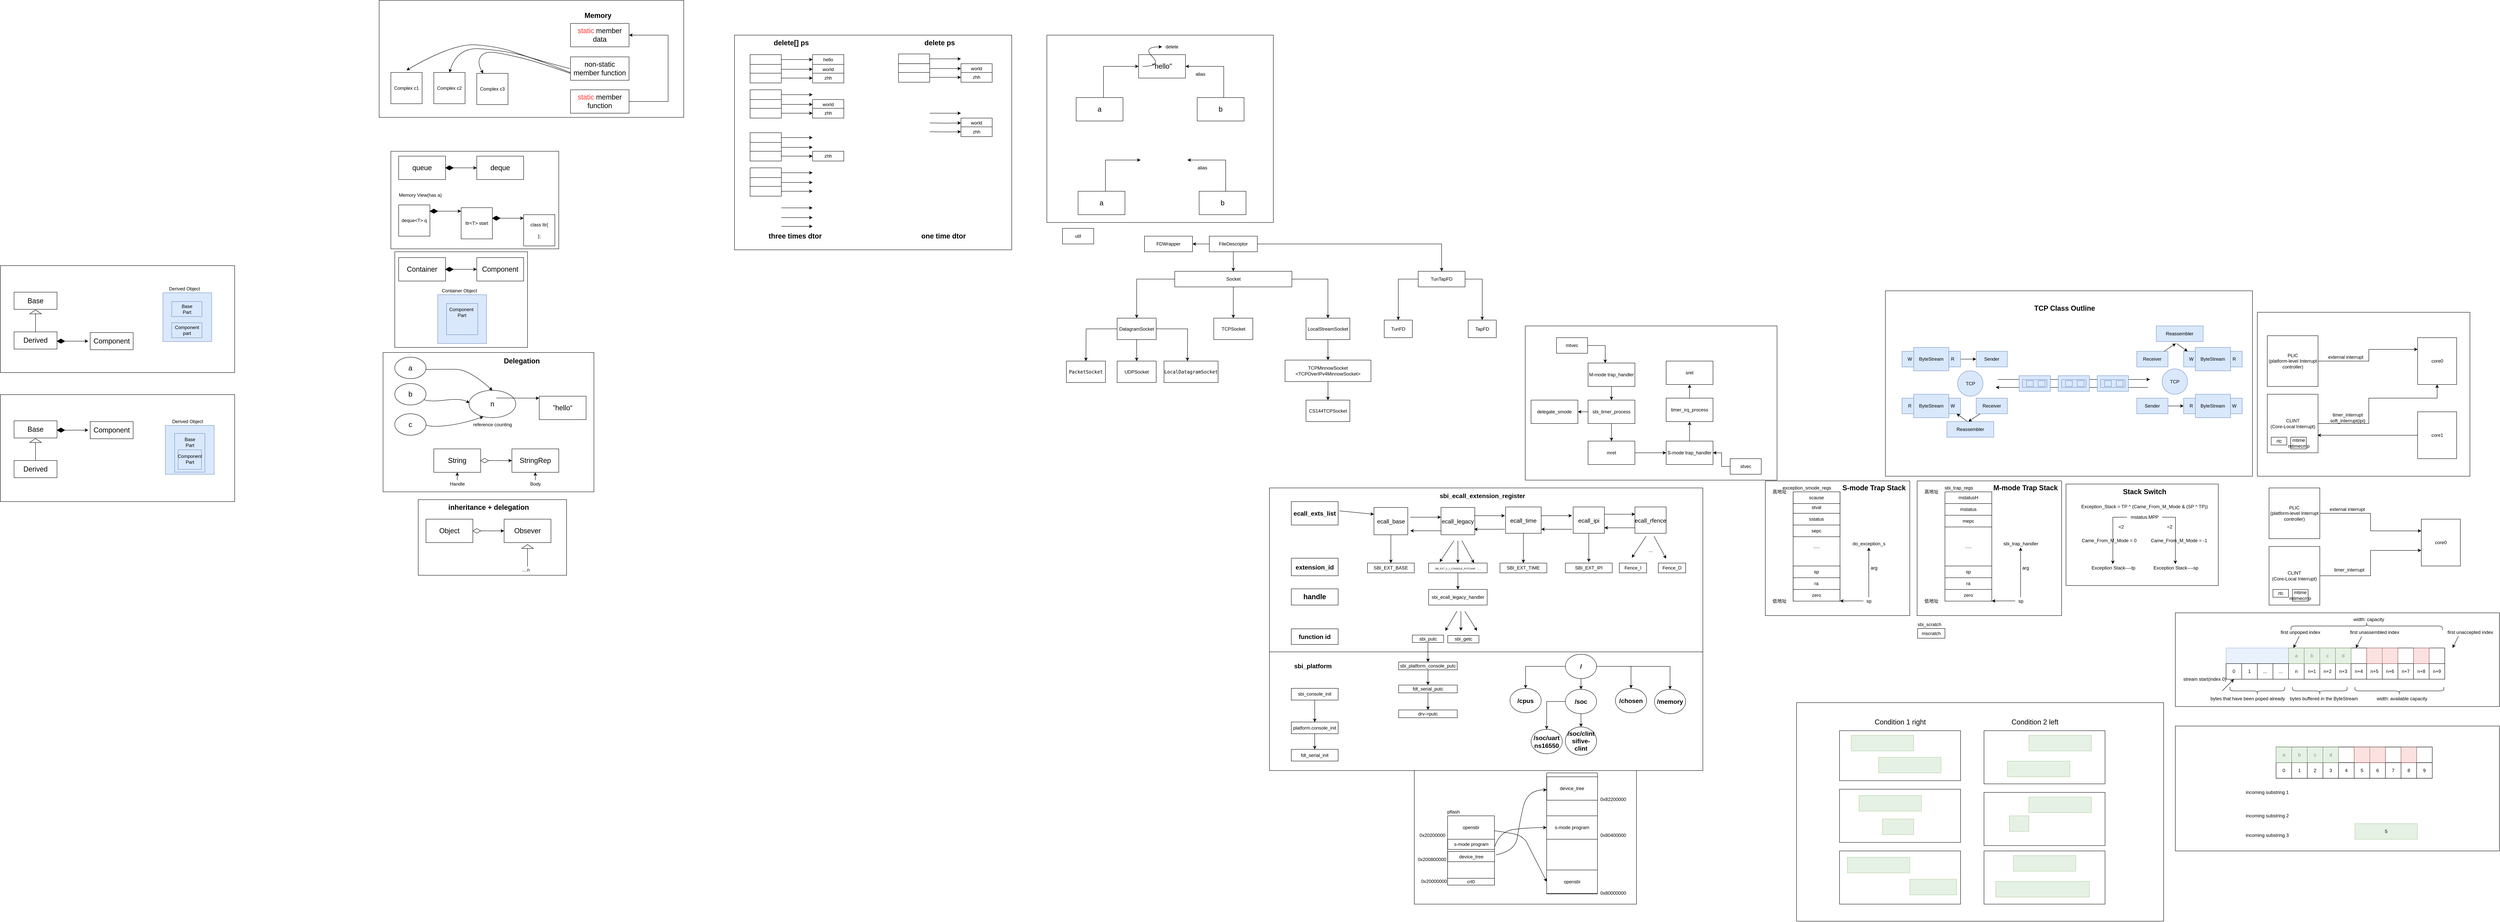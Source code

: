 <mxfile version="13.0.3" type="device"><diagram id="aZAEUIOySz5n1Q4_hi2n" name="Page-1"><mxGraphModel dx="6627" dy="2589" grid="1" gridSize="10" guides="1" tooltips="1" connect="1" arrows="1" fold="1" page="1" pageScale="1" pageWidth="850" pageHeight="1100" math="0" shadow="0"><root><mxCell id="0"/><mxCell id="1" parent="0"/><mxCell id="F8IfzUXjiACNBvXsB3l2-106" value="" style="whiteSpace=wrap;html=1;fillColor=#FFFFFF;" vertex="1" parent="1"><mxGeometry x="-4550" y="20" width="380" height="193.75" as="geometry"/></mxCell><mxCell id="F8IfzUXjiACNBvXsB3l2-49" value="" style="whiteSpace=wrap;html=1;fillColor=#FFFFFF;" vertex="1" parent="1"><mxGeometry x="-4640" y="-357" width="540" height="357" as="geometry"/></mxCell><mxCell id="F8IfzUXjiACNBvXsB3l2-26" value="" style="whiteSpace=wrap;html=1;fillColor=#FFFFFF;" vertex="1" parent="1"><mxGeometry x="-4620" y="-872.5" width="430" height="250" as="geometry"/></mxCell><mxCell id="F8IfzUXjiACNBvXsB3l2-25" value="" style="whiteSpace=wrap;html=1;fillColor=#FFFFFF;" vertex="1" parent="1"><mxGeometry x="-4610" y="-615" width="340" height="245" as="geometry"/></mxCell><mxCell id="JUyuHnZWioqBA9-_wh-U-12" value="" style="whiteSpace=wrap;html=1;" parent="1" vertex="1"><mxGeometry x="-4650" y="-1259.34" width="780" height="300" as="geometry"/></mxCell><mxCell id="X4JGttU86AOoWsZ-EBRB-96" value="" style="whiteSpace=wrap;html=1;" parent="1" vertex="1"><mxGeometry x="-3740" y="-1170" width="710" height="550" as="geometry"/></mxCell><mxCell id="X4JGttU86AOoWsZ-EBRB-15" value="" style="whiteSpace=wrap;html=1;" parent="1" vertex="1"><mxGeometry x="-2940" y="-1170" width="580" height="480" as="geometry"/></mxCell><mxCell id="4P3AZQPGVrrjB3r3QeO5-71" value="" style="whiteSpace=wrap;html=1;" parent="1" vertex="1"><mxGeometry x="-1714.81" y="-425" width="644.81" height="395" as="geometry"/></mxCell><mxCell id="4P3AZQPGVrrjB3r3QeO5-51" value="" style="whiteSpace=wrap;html=1;" parent="1" vertex="1"><mxGeometry x="160" y="-460" width="544.5" height="420" as="geometry"/></mxCell><mxCell id="4P3AZQPGVrrjB3r3QeO5-50" value="" style="whiteSpace=wrap;html=1;" parent="1" vertex="1"><mxGeometry x="-1999" y="706.25" width="569" height="350" as="geometry"/></mxCell><mxCell id="degHYZaUZPrLLaQ7YTsM-110" value="" style="whiteSpace=wrap;html=1;" parent="1" vertex="1"><mxGeometry x="-2370" y="400" width="1110" height="314.07" as="geometry"/></mxCell><mxCell id="degHYZaUZPrLLaQ7YTsM-109" value="" style="whiteSpace=wrap;html=1;" parent="1" vertex="1"><mxGeometry x="-2370" y="-10" width="1110" height="420" as="geometry"/></mxCell><mxCell id="degHYZaUZPrLLaQ7YTsM-106" value="&lt;b style=&quot;font-size: 18px&quot;&gt;handle&lt;/b&gt;" style="rounded=0;whiteSpace=wrap;html=1;" parent="1" vertex="1"><mxGeometry x="-2314" y="248.5" width="120" height="41.5" as="geometry"/></mxCell><mxCell id="degHYZaUZPrLLaQ7YTsM-77" value="" style="rounded=0;whiteSpace=wrap;html=1;" parent="1" vertex="1"><mxGeometry x="-2004" y="366.94" width="80" height="19" as="geometry"/></mxCell><mxCell id="degHYZaUZPrLLaQ7YTsM-54" value="SBI_EXT_BASE" style="rounded=0;whiteSpace=wrap;html=1;" parent="1" vertex="1"><mxGeometry x="-2119" y="182.5" width="120" height="25" as="geometry"/></mxCell><mxCell id="degHYZaUZPrLLaQ7YTsM-35" value="" style="whiteSpace=wrap;html=1;" parent="1" vertex="1"><mxGeometry x="-711.25" y="-28" width="370" height="345" as="geometry"/></mxCell><mxCell id="degHYZaUZPrLLaQ7YTsM-18" value="" style="whiteSpace=wrap;html=1;" parent="1" vertex="1"><mxGeometry x="-330" y="-20" width="390" height="260" as="geometry"/></mxCell><mxCell id="y_Tmw9LWgd_3kWxieMWa-54" value="" style="whiteSpace=wrap;html=1;" parent="1" vertex="1"><mxGeometry x="-792.5" y="-515" width="940" height="475" as="geometry"/></mxCell><mxCell id="jSSx2Dsncqm9vPXBItsv-100" value="" style="whiteSpace=wrap;html=1;" parent="1" vertex="1"><mxGeometry x="-1020" y="540" width="940" height="560" as="geometry"/></mxCell><mxCell id="jSSx2Dsncqm9vPXBItsv-110" value="" style="rounded=0;whiteSpace=wrap;html=1;" parent="1" vertex="1"><mxGeometry x="-540" y="611.88" width="310" height="136.25" as="geometry"/></mxCell><mxCell id="jSSx2Dsncqm9vPXBItsv-109" value="" style="rounded=0;whiteSpace=wrap;html=1;" parent="1" vertex="1"><mxGeometry x="-910" y="920" width="310" height="136.25" as="geometry"/></mxCell><mxCell id="jSSx2Dsncqm9vPXBItsv-108" value="" style="rounded=0;whiteSpace=wrap;html=1;" parent="1" vertex="1"><mxGeometry x="-910" y="761.88" width="310" height="136.25" as="geometry"/></mxCell><mxCell id="jSSx2Dsncqm9vPXBItsv-107" value="" style="rounded=0;whiteSpace=wrap;html=1;" parent="1" vertex="1"><mxGeometry x="-910" y="611.88" width="310" height="128.12" as="geometry"/></mxCell><mxCell id="jSSx2Dsncqm9vPXBItsv-64" value="" style="whiteSpace=wrap;html=1;" parent="1" vertex="1"><mxGeometry x="-50" y="310" width="830" height="240" as="geometry"/></mxCell><mxCell id="jSSx2Dsncqm9vPXBItsv-6" style="edgeStyle=orthogonalEdgeStyle;rounded=0;orthogonalLoop=1;jettySize=auto;html=1;" parent="1" source="jSSx2Dsncqm9vPXBItsv-1" target="jSSx2Dsncqm9vPXBItsv-7" edge="1"><mxGeometry relative="1" as="geometry"><mxPoint x="430" y="215" as="targetPoint"/><Array as="points"><mxPoint x="450" y="215"/><mxPoint x="450" y="150"/></Array></mxGeometry></mxCell><mxCell id="jSSx2Dsncqm9vPXBItsv-1" value="CLINT&lt;br&gt;(Core-Local Interrupt)" style="whiteSpace=wrap;html=1;" parent="1" vertex="1"><mxGeometry x="190" y="140" width="130" height="150" as="geometry"/></mxCell><mxCell id="jSSx2Dsncqm9vPXBItsv-4" value="mtime&lt;br&gt;mtimecmp" style="rounded=0;whiteSpace=wrap;html=1;" parent="1" vertex="1"><mxGeometry x="250" y="250" width="40" height="30" as="geometry"/></mxCell><mxCell id="jSSx2Dsncqm9vPXBItsv-5" value="rtc" style="rounded=0;whiteSpace=wrap;html=1;" parent="1" vertex="1"><mxGeometry x="200" y="250" width="40" height="20" as="geometry"/></mxCell><mxCell id="jSSx2Dsncqm9vPXBItsv-7" value="core0" style="whiteSpace=wrap;html=1;" parent="1" vertex="1"><mxGeometry x="580" y="70" width="100" height="120" as="geometry"/></mxCell><mxCell id="jSSx2Dsncqm9vPXBItsv-8" value="timer_interrupt" style="text;html=1;align=center;verticalAlign=middle;resizable=0;points=[];autosize=1;" parent="1" vertex="1"><mxGeometry x="350" y="190" width="90" height="20" as="geometry"/></mxCell><mxCell id="jSSx2Dsncqm9vPXBItsv-10" style="edgeStyle=orthogonalEdgeStyle;rounded=0;orthogonalLoop=1;jettySize=auto;html=1;entryX=0;entryY=0.25;entryDx=0;entryDy=0;" parent="1" source="jSSx2Dsncqm9vPXBItsv-9" target="jSSx2Dsncqm9vPXBItsv-7" edge="1"><mxGeometry relative="1" as="geometry"><Array as="points"><mxPoint x="450" y="55"/><mxPoint x="450" y="100"/></Array></mxGeometry></mxCell><mxCell id="jSSx2Dsncqm9vPXBItsv-9" value="PLIC&lt;br&gt;(platform-level Interrupt controller)" style="whiteSpace=wrap;html=1;aspect=fixed;" parent="1" vertex="1"><mxGeometry x="190" y="-10" width="130" height="130" as="geometry"/></mxCell><mxCell id="jSSx2Dsncqm9vPXBItsv-11" value="external interrupt" style="text;html=1;align=center;verticalAlign=middle;resizable=0;points=[];autosize=1;" parent="1" vertex="1"><mxGeometry x="335" y="35" width="110" height="20" as="geometry"/></mxCell><mxCell id="jSSx2Dsncqm9vPXBItsv-12" value="" style="rounded=0;whiteSpace=wrap;html=1;" parent="1" vertex="1"><mxGeometry x="240" y="400" width="400" height="40" as="geometry"/></mxCell><mxCell id="jSSx2Dsncqm9vPXBItsv-13" value="a" style="rounded=0;whiteSpace=wrap;html=1;" parent="1" vertex="1"><mxGeometry x="240" y="400" width="40" height="40" as="geometry"/></mxCell><mxCell id="jSSx2Dsncqm9vPXBItsv-14" value="b" style="rounded=0;whiteSpace=wrap;html=1;" parent="1" vertex="1"><mxGeometry x="280" y="400" width="40" height="40" as="geometry"/></mxCell><mxCell id="jSSx2Dsncqm9vPXBItsv-15" value="c" style="rounded=0;whiteSpace=wrap;html=1;" parent="1" vertex="1"><mxGeometry x="320" y="400" width="40" height="40" as="geometry"/></mxCell><mxCell id="jSSx2Dsncqm9vPXBItsv-16" value="d" style="rounded=0;whiteSpace=wrap;html=1;" parent="1" vertex="1"><mxGeometry x="360" y="400" width="40" height="40" as="geometry"/></mxCell><mxCell id="jSSx2Dsncqm9vPXBItsv-17" value="" style="rounded=0;whiteSpace=wrap;html=1;" parent="1" vertex="1"><mxGeometry x="400" y="400" width="40" height="40" as="geometry"/></mxCell><mxCell id="jSSx2Dsncqm9vPXBItsv-18" value="" style="rounded=0;whiteSpace=wrap;html=1;" parent="1" vertex="1"><mxGeometry x="440" y="400" width="40" height="40" as="geometry"/></mxCell><mxCell id="jSSx2Dsncqm9vPXBItsv-19" value="" style="rounded=0;whiteSpace=wrap;html=1;" parent="1" vertex="1"><mxGeometry x="480" y="400" width="40" height="40" as="geometry"/></mxCell><mxCell id="jSSx2Dsncqm9vPXBItsv-20" value="" style="rounded=0;whiteSpace=wrap;html=1;" parent="1" vertex="1"><mxGeometry x="520" y="400" width="40" height="40" as="geometry"/></mxCell><mxCell id="jSSx2Dsncqm9vPXBItsv-21" value="" style="rounded=0;whiteSpace=wrap;html=1;" parent="1" vertex="1"><mxGeometry x="560" y="400" width="40" height="40" as="geometry"/></mxCell><mxCell id="jSSx2Dsncqm9vPXBItsv-22" value="" style="rounded=0;whiteSpace=wrap;html=1;" parent="1" vertex="1"><mxGeometry x="600" y="400" width="40" height="40" as="geometry"/></mxCell><mxCell id="jSSx2Dsncqm9vPXBItsv-24" value="" style="rounded=0;whiteSpace=wrap;html=1;" parent="1" vertex="1"><mxGeometry x="240" y="440" width="400" height="40" as="geometry"/></mxCell><mxCell id="jSSx2Dsncqm9vPXBItsv-25" value="n" style="rounded=0;whiteSpace=wrap;html=1;" parent="1" vertex="1"><mxGeometry x="240" y="440" width="40" height="40" as="geometry"/></mxCell><mxCell id="jSSx2Dsncqm9vPXBItsv-26" value="n+1" style="rounded=0;whiteSpace=wrap;html=1;" parent="1" vertex="1"><mxGeometry x="280" y="440" width="40" height="40" as="geometry"/></mxCell><mxCell id="jSSx2Dsncqm9vPXBItsv-27" value="n+2" style="rounded=0;whiteSpace=wrap;html=1;" parent="1" vertex="1"><mxGeometry x="320" y="440" width="40" height="40" as="geometry"/></mxCell><mxCell id="jSSx2Dsncqm9vPXBItsv-28" value="n+3" style="rounded=0;whiteSpace=wrap;html=1;" parent="1" vertex="1"><mxGeometry x="360" y="440" width="40" height="40" as="geometry"/></mxCell><mxCell id="jSSx2Dsncqm9vPXBItsv-29" value="n+4" style="rounded=0;whiteSpace=wrap;html=1;" parent="1" vertex="1"><mxGeometry x="400" y="440" width="40" height="40" as="geometry"/></mxCell><mxCell id="jSSx2Dsncqm9vPXBItsv-30" value="n+5" style="rounded=0;whiteSpace=wrap;html=1;" parent="1" vertex="1"><mxGeometry x="440" y="440" width="40" height="40" as="geometry"/></mxCell><mxCell id="jSSx2Dsncqm9vPXBItsv-31" value="n+6" style="rounded=0;whiteSpace=wrap;html=1;" parent="1" vertex="1"><mxGeometry x="480" y="440" width="40" height="40" as="geometry"/></mxCell><mxCell id="jSSx2Dsncqm9vPXBItsv-32" value="n+7" style="rounded=0;whiteSpace=wrap;html=1;" parent="1" vertex="1"><mxGeometry x="520" y="440" width="40" height="40" as="geometry"/></mxCell><mxCell id="jSSx2Dsncqm9vPXBItsv-33" value="n+8" style="rounded=0;whiteSpace=wrap;html=1;" parent="1" vertex="1"><mxGeometry x="560" y="440" width="40" height="40" as="geometry"/></mxCell><mxCell id="jSSx2Dsncqm9vPXBItsv-34" value="n+9" style="rounded=0;whiteSpace=wrap;html=1;" parent="1" vertex="1"><mxGeometry x="600" y="440" width="40" height="40" as="geometry"/></mxCell><mxCell id="jSSx2Dsncqm9vPXBItsv-37" value="" style="shape=curlyBracket;whiteSpace=wrap;html=1;rounded=1;rotation=-90;" parent="1" vertex="1"><mxGeometry x="150" y="440" width="20" height="140" as="geometry"/></mxCell><mxCell id="jSSx2Dsncqm9vPXBItsv-40" value="" style="rounded=0;whiteSpace=wrap;html=1;fillColor=#dae8fc;strokeColor=#6c8ebf;opacity=60;" parent="1" vertex="1"><mxGeometry x="80" y="400" width="160" height="40" as="geometry"/></mxCell><mxCell id="jSSx2Dsncqm9vPXBItsv-41" value="" style="rounded=0;whiteSpace=wrap;html=1;fillColor=#d5e8d4;strokeColor=#82b366;opacity=60;" parent="1" vertex="1"><mxGeometry x="240" y="400" width="160" height="40" as="geometry"/></mxCell><mxCell id="jSSx2Dsncqm9vPXBItsv-43" value="0" style="rounded=0;whiteSpace=wrap;html=1;" parent="1" vertex="1"><mxGeometry x="80" y="440" width="40" height="40" as="geometry"/></mxCell><mxCell id="jSSx2Dsncqm9vPXBItsv-44" value="1" style="rounded=0;whiteSpace=wrap;html=1;" parent="1" vertex="1"><mxGeometry x="120" y="440" width="40" height="40" as="geometry"/></mxCell><mxCell id="jSSx2Dsncqm9vPXBItsv-45" value="..." style="rounded=0;whiteSpace=wrap;html=1;" parent="1" vertex="1"><mxGeometry x="160" y="440" width="40" height="40" as="geometry"/></mxCell><mxCell id="jSSx2Dsncqm9vPXBItsv-46" value="..." style="rounded=0;whiteSpace=wrap;html=1;" parent="1" vertex="1"><mxGeometry x="200" y="440" width="40" height="40" as="geometry"/></mxCell><mxCell id="jSSx2Dsncqm9vPXBItsv-47" value="" style="endArrow=classic;html=1;" parent="1" edge="1"><mxGeometry width="50" height="50" relative="1" as="geometry"><mxPoint x="70" y="510" as="sourcePoint"/><mxPoint x="100" y="480" as="targetPoint"/></mxGeometry></mxCell><mxCell id="jSSx2Dsncqm9vPXBItsv-48" value="stream start(index 0)" style="text;html=1;align=center;verticalAlign=middle;resizable=0;points=[];autosize=1;" parent="1" vertex="1"><mxGeometry x="-40" y="470" width="130" height="20" as="geometry"/></mxCell><mxCell id="jSSx2Dsncqm9vPXBItsv-49" value="bytes that have been poped already" style="text;html=1;align=center;verticalAlign=middle;resizable=0;points=[];autosize=1;" parent="1" vertex="1"><mxGeometry x="30" y="520" width="210" height="20" as="geometry"/></mxCell><mxCell id="jSSx2Dsncqm9vPXBItsv-50" value="" style="endArrow=classic;html=1;" parent="1" edge="1"><mxGeometry width="50" height="50" relative="1" as="geometry"><mxPoint x="267.5" y="370" as="sourcePoint"/><mxPoint x="252.5" y="400" as="targetPoint"/></mxGeometry></mxCell><mxCell id="jSSx2Dsncqm9vPXBItsv-51" value="first unpoped index" style="text;html=1;align=center;verticalAlign=middle;resizable=0;points=[];autosize=1;" parent="1" vertex="1"><mxGeometry x="210" y="350" width="120" height="20" as="geometry"/></mxCell><mxCell id="jSSx2Dsncqm9vPXBItsv-52" value="" style="shape=curlyBracket;whiteSpace=wrap;html=1;rounded=1;rotation=-90;" parent="1" vertex="1"><mxGeometry x="310" y="440" width="20" height="140" as="geometry"/></mxCell><mxCell id="jSSx2Dsncqm9vPXBItsv-53" value="bytes buffered in the ByteStream" style="text;html=1;align=center;verticalAlign=middle;resizable=0;points=[];autosize=1;" parent="1" vertex="1"><mxGeometry x="235" y="520" width="190" height="20" as="geometry"/></mxCell><mxCell id="jSSx2Dsncqm9vPXBItsv-54" value="" style="rounded=0;whiteSpace=wrap;html=1;fillColor=#f8cecc;strokeColor=#b85450;opacity=60;" parent="1" vertex="1"><mxGeometry x="440" y="400" width="80" height="40" as="geometry"/></mxCell><mxCell id="jSSx2Dsncqm9vPXBItsv-55" value="" style="rounded=0;whiteSpace=wrap;html=1;fillColor=#f8cecc;strokeColor=#b85450;opacity=60;" parent="1" vertex="1"><mxGeometry x="560" y="400" width="40" height="40" as="geometry"/></mxCell><mxCell id="jSSx2Dsncqm9vPXBItsv-56" value="first unassembled index" style="text;html=1;align=center;verticalAlign=middle;resizable=0;points=[];autosize=1;" parent="1" vertex="1"><mxGeometry x="390" y="350" width="140" height="20" as="geometry"/></mxCell><mxCell id="jSSx2Dsncqm9vPXBItsv-57" value="" style="endArrow=classic;html=1;" parent="1" edge="1"><mxGeometry width="50" height="50" relative="1" as="geometry"><mxPoint x="427.5" y="370" as="sourcePoint"/><mxPoint x="412.5" y="400" as="targetPoint"/></mxGeometry></mxCell><mxCell id="jSSx2Dsncqm9vPXBItsv-58" value="" style="shape=curlyBracket;whiteSpace=wrap;html=1;rounded=1;rotation=-90;" parent="1" vertex="1"><mxGeometry x="513.75" y="396.25" width="20" height="227.5" as="geometry"/></mxCell><mxCell id="jSSx2Dsncqm9vPXBItsv-59" value="width: available capacity" style="text;html=1;align=center;verticalAlign=middle;resizable=0;points=[];autosize=1;" parent="1" vertex="1"><mxGeometry x="460" y="520" width="140" height="20" as="geometry"/></mxCell><mxCell id="jSSx2Dsncqm9vPXBItsv-60" value="" style="shape=curlyBracket;whiteSpace=wrap;html=1;rounded=1;rotation=90;" parent="1" vertex="1"><mxGeometry x="430" y="150" width="20" height="387.5" as="geometry"/></mxCell><mxCell id="jSSx2Dsncqm9vPXBItsv-61" value="width: capacity" style="text;html=1;align=center;verticalAlign=middle;resizable=0;points=[];autosize=1;" parent="1" vertex="1"><mxGeometry x="400" y="317" width="90" height="20" as="geometry"/></mxCell><mxCell id="jSSx2Dsncqm9vPXBItsv-62" value="first unaccepted index" style="text;html=1;align=center;verticalAlign=middle;resizable=0;points=[];autosize=1;" parent="1" vertex="1"><mxGeometry x="640" y="350" width="130" height="20" as="geometry"/></mxCell><mxCell id="jSSx2Dsncqm9vPXBItsv-63" value="" style="endArrow=classic;html=1;" parent="1" edge="1"><mxGeometry width="50" height="50" relative="1" as="geometry"><mxPoint x="675.0" y="370" as="sourcePoint"/><mxPoint x="660" y="400" as="targetPoint"/></mxGeometry></mxCell><mxCell id="jSSx2Dsncqm9vPXBItsv-65" value="" style="whiteSpace=wrap;html=1;" parent="1" vertex="1"><mxGeometry x="-50" y="600" width="830" height="320" as="geometry"/></mxCell><mxCell id="jSSx2Dsncqm9vPXBItsv-66" value="" style="rounded=0;whiteSpace=wrap;html=1;" parent="1" vertex="1"><mxGeometry x="208" y="653.75" width="400" height="40" as="geometry"/></mxCell><mxCell id="jSSx2Dsncqm9vPXBItsv-67" value="a" style="rounded=0;whiteSpace=wrap;html=1;" parent="1" vertex="1"><mxGeometry x="208" y="653.75" width="40" height="40" as="geometry"/></mxCell><mxCell id="jSSx2Dsncqm9vPXBItsv-68" value="b" style="rounded=0;whiteSpace=wrap;html=1;" parent="1" vertex="1"><mxGeometry x="248" y="653.75" width="40" height="40" as="geometry"/></mxCell><mxCell id="jSSx2Dsncqm9vPXBItsv-69" value="c" style="rounded=0;whiteSpace=wrap;html=1;" parent="1" vertex="1"><mxGeometry x="288" y="653.75" width="40" height="40" as="geometry"/></mxCell><mxCell id="jSSx2Dsncqm9vPXBItsv-70" value="d" style="rounded=0;whiteSpace=wrap;html=1;" parent="1" vertex="1"><mxGeometry x="328" y="653.75" width="40" height="40" as="geometry"/></mxCell><mxCell id="jSSx2Dsncqm9vPXBItsv-71" value="" style="rounded=0;whiteSpace=wrap;html=1;" parent="1" vertex="1"><mxGeometry x="368" y="653.75" width="40" height="40" as="geometry"/></mxCell><mxCell id="jSSx2Dsncqm9vPXBItsv-72" value="" style="rounded=0;whiteSpace=wrap;html=1;" parent="1" vertex="1"><mxGeometry x="408" y="653.75" width="40" height="40" as="geometry"/></mxCell><mxCell id="jSSx2Dsncqm9vPXBItsv-73" value="" style="rounded=0;whiteSpace=wrap;html=1;" parent="1" vertex="1"><mxGeometry x="448" y="653.75" width="40" height="40" as="geometry"/></mxCell><mxCell id="jSSx2Dsncqm9vPXBItsv-74" value="" style="rounded=0;whiteSpace=wrap;html=1;" parent="1" vertex="1"><mxGeometry x="488" y="653.75" width="40" height="40" as="geometry"/></mxCell><mxCell id="jSSx2Dsncqm9vPXBItsv-75" value="" style="rounded=0;whiteSpace=wrap;html=1;" parent="1" vertex="1"><mxGeometry x="528" y="653.75" width="40" height="40" as="geometry"/></mxCell><mxCell id="jSSx2Dsncqm9vPXBItsv-76" value="" style="rounded=0;whiteSpace=wrap;html=1;" parent="1" vertex="1"><mxGeometry x="568" y="653.75" width="40" height="40" as="geometry"/></mxCell><mxCell id="jSSx2Dsncqm9vPXBItsv-77" value="" style="rounded=0;whiteSpace=wrap;html=1;" parent="1" vertex="1"><mxGeometry x="208" y="693.75" width="400" height="40" as="geometry"/></mxCell><mxCell id="jSSx2Dsncqm9vPXBItsv-78" value="0" style="rounded=0;whiteSpace=wrap;html=1;" parent="1" vertex="1"><mxGeometry x="208" y="693.75" width="40" height="40" as="geometry"/></mxCell><mxCell id="jSSx2Dsncqm9vPXBItsv-79" value="1" style="rounded=0;whiteSpace=wrap;html=1;" parent="1" vertex="1"><mxGeometry x="248" y="693.75" width="40" height="40" as="geometry"/></mxCell><mxCell id="jSSx2Dsncqm9vPXBItsv-80" value="2" style="rounded=0;whiteSpace=wrap;html=1;" parent="1" vertex="1"><mxGeometry x="288" y="693.75" width="40" height="40" as="geometry"/></mxCell><mxCell id="jSSx2Dsncqm9vPXBItsv-81" value="3" style="rounded=0;whiteSpace=wrap;html=1;" parent="1" vertex="1"><mxGeometry x="328" y="693.75" width="40" height="40" as="geometry"/></mxCell><mxCell id="jSSx2Dsncqm9vPXBItsv-82" value="4" style="rounded=0;whiteSpace=wrap;html=1;" parent="1" vertex="1"><mxGeometry x="368" y="693.75" width="40" height="40" as="geometry"/></mxCell><mxCell id="jSSx2Dsncqm9vPXBItsv-83" value="5" style="rounded=0;whiteSpace=wrap;html=1;" parent="1" vertex="1"><mxGeometry x="408" y="693.75" width="40" height="40" as="geometry"/></mxCell><mxCell id="jSSx2Dsncqm9vPXBItsv-84" value="6" style="rounded=0;whiteSpace=wrap;html=1;" parent="1" vertex="1"><mxGeometry x="448" y="693.75" width="40" height="40" as="geometry"/></mxCell><mxCell id="jSSx2Dsncqm9vPXBItsv-85" value="7" style="rounded=0;whiteSpace=wrap;html=1;" parent="1" vertex="1"><mxGeometry x="488" y="693.75" width="40" height="40" as="geometry"/></mxCell><mxCell id="jSSx2Dsncqm9vPXBItsv-86" value="8" style="rounded=0;whiteSpace=wrap;html=1;" parent="1" vertex="1"><mxGeometry x="528" y="693.75" width="40" height="40" as="geometry"/></mxCell><mxCell id="jSSx2Dsncqm9vPXBItsv-87" value="9" style="rounded=0;whiteSpace=wrap;html=1;" parent="1" vertex="1"><mxGeometry x="568" y="693.75" width="40" height="40" as="geometry"/></mxCell><mxCell id="jSSx2Dsncqm9vPXBItsv-88" value="" style="rounded=0;whiteSpace=wrap;html=1;fillColor=#d5e8d4;strokeColor=#82b366;opacity=60;" parent="1" vertex="1"><mxGeometry x="208" y="653.75" width="160" height="40" as="geometry"/></mxCell><mxCell id="jSSx2Dsncqm9vPXBItsv-90" value="" style="rounded=0;whiteSpace=wrap;html=1;fillColor=#f8cecc;strokeColor=#b85450;opacity=60;" parent="1" vertex="1"><mxGeometry x="408" y="653.75" width="80" height="40" as="geometry"/></mxCell><mxCell id="jSSx2Dsncqm9vPXBItsv-91" value="" style="rounded=0;whiteSpace=wrap;html=1;fillColor=#f8cecc;strokeColor=#b85450;opacity=60;" parent="1" vertex="1"><mxGeometry x="528" y="653.75" width="40" height="40" as="geometry"/></mxCell><mxCell id="jSSx2Dsncqm9vPXBItsv-94" value="" style="rounded=0;whiteSpace=wrap;html=1;fillColor=#d5e8d4;strokeColor=#82b366;opacity=60;" parent="1" vertex="1"><mxGeometry x="-880" y="623.75" width="160" height="40" as="geometry"/></mxCell><mxCell id="jSSx2Dsncqm9vPXBItsv-95" value="" style="rounded=0;whiteSpace=wrap;html=1;fillColor=#d5e8d4;strokeColor=#82b366;opacity=60;" parent="1" vertex="1"><mxGeometry x="-810" y="680" width="160" height="40" as="geometry"/></mxCell><mxCell id="jSSx2Dsncqm9vPXBItsv-96" value="incoming substring 1" style="text;html=1;align=center;verticalAlign=middle;resizable=0;points=[];autosize=1;" parent="1" vertex="1"><mxGeometry x="120" y="760" width="130" height="20" as="geometry"/></mxCell><mxCell id="jSSx2Dsncqm9vPXBItsv-97" value="incoming substring 2" style="text;html=1;align=center;verticalAlign=middle;resizable=0;points=[];autosize=1;" parent="1" vertex="1"><mxGeometry x="120" y="820" width="130" height="20" as="geometry"/></mxCell><mxCell id="jSSx2Dsncqm9vPXBItsv-98" value="5" style="rounded=0;whiteSpace=wrap;html=1;fillColor=#d5e8d4;strokeColor=#82b366;opacity=60;" parent="1" vertex="1"><mxGeometry x="410" y="850" width="160" height="40" as="geometry"/></mxCell><mxCell id="jSSx2Dsncqm9vPXBItsv-99" value="incoming substring 3" style="text;html=1;align=center;verticalAlign=middle;resizable=0;points=[];autosize=1;" parent="1" vertex="1"><mxGeometry x="120" y="870" width="130" height="20" as="geometry"/></mxCell><mxCell id="jSSx2Dsncqm9vPXBItsv-101" value="" style="rounded=0;whiteSpace=wrap;html=1;fillColor=#d5e8d4;strokeColor=#82b366;opacity=60;" parent="1" vertex="1"><mxGeometry x="-425" y="623.75" width="160" height="40" as="geometry"/></mxCell><mxCell id="jSSx2Dsncqm9vPXBItsv-102" value="" style="rounded=0;whiteSpace=wrap;html=1;fillColor=#d5e8d4;strokeColor=#82b366;opacity=60;" parent="1" vertex="1"><mxGeometry x="-480" y="690" width="160" height="40" as="geometry"/></mxCell><mxCell id="jSSx2Dsncqm9vPXBItsv-103" value="" style="rounded=0;whiteSpace=wrap;html=1;fillColor=#d5e8d4;strokeColor=#82b366;opacity=60;" parent="1" vertex="1"><mxGeometry x="-860" y="778.13" width="160" height="40" as="geometry"/></mxCell><mxCell id="jSSx2Dsncqm9vPXBItsv-104" value="" style="rounded=0;whiteSpace=wrap;html=1;fillColor=#d5e8d4;strokeColor=#82b366;opacity=60;" parent="1" vertex="1"><mxGeometry x="-800" y="838.13" width="80" height="40" as="geometry"/></mxCell><mxCell id="jSSx2Dsncqm9vPXBItsv-105" value="" style="rounded=0;whiteSpace=wrap;html=1;fillColor=#d5e8d4;strokeColor=#82b366;opacity=60;" parent="1" vertex="1"><mxGeometry x="-890" y="936.25" width="160" height="40" as="geometry"/></mxCell><mxCell id="jSSx2Dsncqm9vPXBItsv-106" value="" style="rounded=0;whiteSpace=wrap;html=1;fillColor=#d5e8d4;strokeColor=#82b366;opacity=60;" parent="1" vertex="1"><mxGeometry x="-730" y="992.5" width="120" height="40" as="geometry"/></mxCell><mxCell id="jSSx2Dsncqm9vPXBItsv-111" value="" style="rounded=0;whiteSpace=wrap;html=1;" parent="1" vertex="1"><mxGeometry x="-540" y="770" width="310" height="136.25" as="geometry"/></mxCell><mxCell id="jSSx2Dsncqm9vPXBItsv-112" value="" style="rounded=0;whiteSpace=wrap;html=1;fillColor=#d5e8d4;strokeColor=#82b366;opacity=60;" parent="1" vertex="1"><mxGeometry x="-425" y="781.87" width="160" height="40" as="geometry"/></mxCell><mxCell id="jSSx2Dsncqm9vPXBItsv-113" value="" style="rounded=0;whiteSpace=wrap;html=1;fillColor=#d5e8d4;strokeColor=#82b366;opacity=60;" parent="1" vertex="1"><mxGeometry x="-475" y="830" width="50" height="40" as="geometry"/></mxCell><mxCell id="jSSx2Dsncqm9vPXBItsv-114" value="" style="rounded=0;whiteSpace=wrap;html=1;" parent="1" vertex="1"><mxGeometry x="-540" y="920" width="310" height="136.25" as="geometry"/></mxCell><mxCell id="jSSx2Dsncqm9vPXBItsv-115" value="" style="rounded=0;whiteSpace=wrap;html=1;fillColor=#d5e8d4;strokeColor=#82b366;opacity=60;" parent="1" vertex="1"><mxGeometry x="-465" y="931.87" width="160" height="40" as="geometry"/></mxCell><mxCell id="jSSx2Dsncqm9vPXBItsv-116" value="" style="rounded=0;whiteSpace=wrap;html=1;fillColor=#d5e8d4;strokeColor=#82b366;opacity=60;" parent="1" vertex="1"><mxGeometry x="-510" y="998.12" width="240" height="40" as="geometry"/></mxCell><mxCell id="jSSx2Dsncqm9vPXBItsv-117" value="&lt;font style=&quot;font-size: 18px&quot;&gt;Condition 1 right&lt;/font&gt;" style="text;html=1;align=center;verticalAlign=middle;resizable=0;points=[];autosize=1;" parent="1" vertex="1"><mxGeometry x="-830" y="580" width="150" height="20" as="geometry"/></mxCell><mxCell id="jSSx2Dsncqm9vPXBItsv-118" value="&lt;font style=&quot;font-size: 18px&quot;&gt;Condition 2 left&lt;/font&gt;" style="text;html=1;align=center;verticalAlign=middle;resizable=0;points=[];autosize=1;" parent="1" vertex="1"><mxGeometry x="-480" y="580" width="140" height="20" as="geometry"/></mxCell><mxCell id="ZbXEHAIi9ZOQT4qmmN70-14" style="edgeStyle=orthogonalEdgeStyle;rounded=0;orthogonalLoop=1;jettySize=auto;html=1;" parent="1" source="ZbXEHAIi9ZOQT4qmmN70-1" edge="1"><mxGeometry relative="1" as="geometry"><mxPoint x="314" y="-145" as="targetPoint"/><Array as="points"><mxPoint x="314" y="-145"/></Array></mxGeometry></mxCell><mxCell id="ZbXEHAIi9ZOQT4qmmN70-1" value="core1" style="whiteSpace=wrap;html=1;" parent="1" vertex="1"><mxGeometry x="570.5" y="-205" width="100" height="120" as="geometry"/></mxCell><mxCell id="ZbXEHAIi9ZOQT4qmmN70-2" style="edgeStyle=orthogonalEdgeStyle;rounded=0;orthogonalLoop=1;jettySize=auto;html=1;" parent="1" source="ZbXEHAIi9ZOQT4qmmN70-3" target="ZbXEHAIi9ZOQT4qmmN70-6" edge="1"><mxGeometry relative="1" as="geometry"><mxPoint x="425.5" y="-175" as="targetPoint"/><Array as="points"><mxPoint x="445.5" y="-175"/><mxPoint x="445.5" y="-240"/></Array></mxGeometry></mxCell><mxCell id="ZbXEHAIi9ZOQT4qmmN70-3" value="CLINT&lt;br&gt;(Core-Local Interrupt)" style="whiteSpace=wrap;html=1;" parent="1" vertex="1"><mxGeometry x="185.5" y="-250" width="130" height="150" as="geometry"/></mxCell><mxCell id="ZbXEHAIi9ZOQT4qmmN70-4" value="mtime&lt;br&gt;mtimecmp" style="rounded=0;whiteSpace=wrap;html=1;" parent="1" vertex="1"><mxGeometry x="245.5" y="-140" width="40" height="30" as="geometry"/></mxCell><mxCell id="ZbXEHAIi9ZOQT4qmmN70-5" value="rtc" style="rounded=0;whiteSpace=wrap;html=1;" parent="1" vertex="1"><mxGeometry x="195.5" y="-140" width="40" height="20" as="geometry"/></mxCell><mxCell id="ZbXEHAIi9ZOQT4qmmN70-6" value="core0" style="whiteSpace=wrap;html=1;" parent="1" vertex="1"><mxGeometry x="570.5" y="-395" width="100" height="120" as="geometry"/></mxCell><mxCell id="ZbXEHAIi9ZOQT4qmmN70-7" value="timer_interrupt&lt;br&gt;soft_interrupt(ipi)" style="text;html=1;align=center;verticalAlign=middle;resizable=0;points=[];autosize=1;" parent="1" vertex="1"><mxGeometry x="335.5" y="-205" width="110" height="30" as="geometry"/></mxCell><mxCell id="ZbXEHAIi9ZOQT4qmmN70-8" style="edgeStyle=orthogonalEdgeStyle;rounded=0;orthogonalLoop=1;jettySize=auto;html=1;entryX=0;entryY=0.25;entryDx=0;entryDy=0;" parent="1" source="ZbXEHAIi9ZOQT4qmmN70-9" target="ZbXEHAIi9ZOQT4qmmN70-6" edge="1"><mxGeometry relative="1" as="geometry"><Array as="points"><mxPoint x="445.5" y="-335"/><mxPoint x="445.5" y="-365"/></Array></mxGeometry></mxCell><mxCell id="ZbXEHAIi9ZOQT4qmmN70-9" value="PLIC&lt;br&gt;(platform-level Interrupt controller)" style="whiteSpace=wrap;html=1;aspect=fixed;" parent="1" vertex="1"><mxGeometry x="185.5" y="-400" width="130" height="130" as="geometry"/></mxCell><mxCell id="ZbXEHAIi9ZOQT4qmmN70-10" value="external interrupt" style="text;html=1;align=center;verticalAlign=middle;resizable=0;points=[];autosize=1;" parent="1" vertex="1"><mxGeometry x="330.5" y="-355" width="110" height="20" as="geometry"/></mxCell><mxCell id="y_Tmw9LWgd_3kWxieMWa-1" value="W" style="whiteSpace=wrap;html=1;fillColor=#dae8fc;strokeColor=#6c8ebf;" parent="1" vertex="1"><mxGeometry x="-750" y="-360" width="40" height="40" as="geometry"/></mxCell><mxCell id="y_Tmw9LWgd_3kWxieMWa-14" value="" style="edgeStyle=orthogonalEdgeStyle;rounded=0;orthogonalLoop=1;jettySize=auto;html=1;" parent="1" source="y_Tmw9LWgd_3kWxieMWa-2" target="y_Tmw9LWgd_3kWxieMWa-8" edge="1"><mxGeometry relative="1" as="geometry"/></mxCell><mxCell id="y_Tmw9LWgd_3kWxieMWa-2" value="R" style="whiteSpace=wrap;html=1;fillColor=#dae8fc;strokeColor=#6c8ebf;" parent="1" vertex="1"><mxGeometry x="-640" y="-360" width="40" height="40" as="geometry"/></mxCell><mxCell id="y_Tmw9LWgd_3kWxieMWa-3" value="ByteStream" style="rounded=0;whiteSpace=wrap;html=1;fillColor=#dae8fc;strokeColor=#6c8ebf;" parent="1" vertex="1"><mxGeometry x="-720" y="-370" width="90" height="60" as="geometry"/></mxCell><mxCell id="y_Tmw9LWgd_3kWxieMWa-4" value="R" style="whiteSpace=wrap;html=1;fillColor=#dae8fc;strokeColor=#6c8ebf;" parent="1" vertex="1"><mxGeometry x="-750" y="-240" width="40" height="40" as="geometry"/></mxCell><mxCell id="y_Tmw9LWgd_3kWxieMWa-5" value="W" style="whiteSpace=wrap;html=1;fillColor=#dae8fc;strokeColor=#6c8ebf;" parent="1" vertex="1"><mxGeometry x="-640" y="-240" width="40" height="40" as="geometry"/></mxCell><mxCell id="y_Tmw9LWgd_3kWxieMWa-6" value="ByteStream" style="rounded=0;whiteSpace=wrap;html=1;fillColor=#dae8fc;strokeColor=#6c8ebf;" parent="1" vertex="1"><mxGeometry x="-720" y="-250" width="90" height="60" as="geometry"/></mxCell><mxCell id="y_Tmw9LWgd_3kWxieMWa-7" value="Receiver" style="rounded=0;whiteSpace=wrap;html=1;fillColor=#dae8fc;strokeColor=#6c8ebf;" parent="1" vertex="1"><mxGeometry x="-560" y="-240" width="80" height="40" as="geometry"/></mxCell><mxCell id="y_Tmw9LWgd_3kWxieMWa-8" value="Sender" style="rounded=0;whiteSpace=wrap;html=1;fillColor=#dae8fc;strokeColor=#6c8ebf;" parent="1" vertex="1"><mxGeometry x="-560" y="-360" width="80" height="40" as="geometry"/></mxCell><mxCell id="y_Tmw9LWgd_3kWxieMWa-9" value="TCP" style="ellipse;whiteSpace=wrap;html=1;aspect=fixed;fillColor=#dae8fc;strokeColor=#6c8ebf;" parent="1" vertex="1"><mxGeometry x="-607.5" y="-310" width="65" height="65" as="geometry"/></mxCell><mxCell id="y_Tmw9LWgd_3kWxieMWa-10" value="Reassembler" style="rounded=0;whiteSpace=wrap;html=1;fillColor=#dae8fc;strokeColor=#6c8ebf;" parent="1" vertex="1"><mxGeometry x="-635" y="-180" width="120" height="40" as="geometry"/></mxCell><mxCell id="y_Tmw9LWgd_3kWxieMWa-11" value="" style="endArrow=classic;html=1;" parent="1" edge="1"><mxGeometry width="50" height="50" relative="1" as="geometry"><mxPoint x="-550" y="-200" as="sourcePoint"/><mxPoint x="-580" y="-180" as="targetPoint"/><Array as="points"/></mxGeometry></mxCell><mxCell id="y_Tmw9LWgd_3kWxieMWa-12" value="" style="endArrow=classic;html=1;entryX=0.75;entryY=1;entryDx=0;entryDy=0;" parent="1" target="y_Tmw9LWgd_3kWxieMWa-5" edge="1"><mxGeometry width="50" height="50" relative="1" as="geometry"><mxPoint x="-582" y="-180" as="sourcePoint"/><mxPoint x="-635" y="-210" as="targetPoint"/></mxGeometry></mxCell><mxCell id="y_Tmw9LWgd_3kWxieMWa-15" value="W" style="whiteSpace=wrap;html=1;fillColor=#dae8fc;strokeColor=#6c8ebf;" parent="1" vertex="1"><mxGeometry x="-28.75" y="-360" width="40" height="40" as="geometry"/></mxCell><mxCell id="y_Tmw9LWgd_3kWxieMWa-16" value="R" style="whiteSpace=wrap;html=1;fillColor=#dae8fc;strokeColor=#6c8ebf;" parent="1" vertex="1"><mxGeometry x="81.25" y="-360" width="40" height="40" as="geometry"/></mxCell><mxCell id="y_Tmw9LWgd_3kWxieMWa-17" value="ByteStream" style="rounded=0;whiteSpace=wrap;html=1;fillColor=#dae8fc;strokeColor=#6c8ebf;" parent="1" vertex="1"><mxGeometry x="1.25" y="-370" width="90" height="60" as="geometry"/></mxCell><mxCell id="y_Tmw9LWgd_3kWxieMWa-18" value="Receiver" style="rounded=0;whiteSpace=wrap;html=1;fillColor=#dae8fc;strokeColor=#6c8ebf;" parent="1" vertex="1"><mxGeometry x="-148.75" y="-360" width="80" height="40" as="geometry"/></mxCell><mxCell id="y_Tmw9LWgd_3kWxieMWa-19" value="Reassembler" style="rounded=0;whiteSpace=wrap;html=1;fillColor=#dae8fc;strokeColor=#6c8ebf;" parent="1" vertex="1"><mxGeometry x="-98.75" y="-425" width="120" height="40" as="geometry"/></mxCell><mxCell id="y_Tmw9LWgd_3kWxieMWa-20" value="" style="endArrow=none;html=1;endFill=0;startArrow=classic;startFill=1;" parent="1" edge="1"><mxGeometry width="50" height="50" relative="1" as="geometry"><mxPoint x="-48.75" y="-380" as="sourcePoint"/><mxPoint x="-78.75" y="-360" as="targetPoint"/><Array as="points"/></mxGeometry></mxCell><mxCell id="y_Tmw9LWgd_3kWxieMWa-21" value="" style="endArrow=none;html=1;entryX=0.75;entryY=1;entryDx=0;entryDy=0;endFill=0;startArrow=classic;startFill=1;" parent="1" edge="1"><mxGeometry width="50" height="50" relative="1" as="geometry"><mxPoint x="-18.75" y="-360" as="sourcePoint"/><mxPoint x="-46.75" y="-380" as="targetPoint"/></mxGeometry></mxCell><mxCell id="y_Tmw9LWgd_3kWxieMWa-27" value="" style="edgeStyle=orthogonalEdgeStyle;rounded=0;orthogonalLoop=1;jettySize=auto;html=1;startArrow=classic;startFill=1;endArrow=none;endFill=0;" parent="1" source="y_Tmw9LWgd_3kWxieMWa-22" target="y_Tmw9LWgd_3kWxieMWa-26" edge="1"><mxGeometry relative="1" as="geometry"/></mxCell><mxCell id="y_Tmw9LWgd_3kWxieMWa-22" value="R" style="whiteSpace=wrap;html=1;fillColor=#dae8fc;strokeColor=#6c8ebf;" parent="1" vertex="1"><mxGeometry x="-28.75" y="-240" width="40" height="40" as="geometry"/></mxCell><mxCell id="y_Tmw9LWgd_3kWxieMWa-24" value="W" style="whiteSpace=wrap;html=1;fillColor=#dae8fc;strokeColor=#6c8ebf;" parent="1" vertex="1"><mxGeometry x="81.25" y="-240" width="40" height="40" as="geometry"/></mxCell><mxCell id="y_Tmw9LWgd_3kWxieMWa-25" value="ByteStream" style="rounded=0;whiteSpace=wrap;html=1;fillColor=#dae8fc;strokeColor=#6c8ebf;" parent="1" vertex="1"><mxGeometry x="1.25" y="-250" width="90" height="60" as="geometry"/></mxCell><mxCell id="y_Tmw9LWgd_3kWxieMWa-26" value="Sender" style="rounded=0;whiteSpace=wrap;html=1;fillColor=#dae8fc;strokeColor=#6c8ebf;" parent="1" vertex="1"><mxGeometry x="-148.75" y="-240" width="80" height="40" as="geometry"/></mxCell><mxCell id="y_Tmw9LWgd_3kWxieMWa-29" value="TCP" style="ellipse;whiteSpace=wrap;html=1;aspect=fixed;fillColor=#dae8fc;strokeColor=#6c8ebf;" parent="1" vertex="1"><mxGeometry x="-83.75" y="-315" width="65" height="65" as="geometry"/></mxCell><mxCell id="y_Tmw9LWgd_3kWxieMWa-43" value="" style="endArrow=classic;html=1;" parent="1" edge="1"><mxGeometry width="50" height="50" relative="1" as="geometry"><mxPoint x="-505" y="-287.9" as="sourcePoint"/><mxPoint x="-115" y="-287.9" as="targetPoint"/></mxGeometry></mxCell><mxCell id="y_Tmw9LWgd_3kWxieMWa-44" value="" style="endArrow=none;html=1;startArrow=classic;startFill=1;endFill=0;" parent="1" edge="1"><mxGeometry width="50" height="50" relative="1" as="geometry"><mxPoint x="-510" y="-267.5" as="sourcePoint"/><mxPoint x="-120" y="-267.5" as="targetPoint"/></mxGeometry></mxCell><mxCell id="y_Tmw9LWgd_3kWxieMWa-30" value="" style="rounded=0;whiteSpace=wrap;html=1;fillColor=#dae8fc;strokeColor=#6c8ebf;" parent="1" vertex="1"><mxGeometry x="-450" y="-297.5" width="80" height="40" as="geometry"/></mxCell><mxCell id="y_Tmw9LWgd_3kWxieMWa-35" value="" style="rounded=0;whiteSpace=wrap;html=1;fillColor=#dae8fc;strokeColor=#6c8ebf;" parent="1" vertex="1"><mxGeometry x="-350" y="-297.5" width="80" height="40" as="geometry"/></mxCell><mxCell id="y_Tmw9LWgd_3kWxieMWa-46" value="" style="rounded=0;whiteSpace=wrap;html=1;fillColor=#dae8fc;strokeColor=#6c8ebf;" parent="1" vertex="1"><mxGeometry x="-250" y="-297.5" width="80" height="40" as="geometry"/></mxCell><mxCell id="y_Tmw9LWgd_3kWxieMWa-31" value="" style="rounded=0;whiteSpace=wrap;html=1;fillColor=#dae8fc;strokeColor=#6c8ebf;" parent="1" vertex="1"><mxGeometry x="-441.25" y="-287.5" width="62.5" height="20" as="geometry"/></mxCell><mxCell id="y_Tmw9LWgd_3kWxieMWa-34" value="" style="rounded=0;whiteSpace=wrap;html=1;fillColor=#dae8fc;strokeColor=#6c8ebf;" parent="1" vertex="1"><mxGeometry x="-401.25" y="-285" width="17.5" height="15" as="geometry"/></mxCell><mxCell id="y_Tmw9LWgd_3kWxieMWa-32" value="" style="rounded=0;whiteSpace=wrap;html=1;fillColor=#dae8fc;strokeColor=#6c8ebf;" parent="1" vertex="1"><mxGeometry x="-431.25" y="-285" width="17.5" height="15" as="geometry"/></mxCell><mxCell id="y_Tmw9LWgd_3kWxieMWa-36" value="" style="rounded=0;whiteSpace=wrap;html=1;fillColor=#dae8fc;strokeColor=#6c8ebf;" parent="1" vertex="1"><mxGeometry x="-341.25" y="-287.5" width="62.5" height="20" as="geometry"/></mxCell><mxCell id="y_Tmw9LWgd_3kWxieMWa-37" value="" style="rounded=0;whiteSpace=wrap;html=1;fillColor=#dae8fc;strokeColor=#6c8ebf;" parent="1" vertex="1"><mxGeometry x="-331.25" y="-285" width="17.5" height="15" as="geometry"/></mxCell><mxCell id="y_Tmw9LWgd_3kWxieMWa-38" value="" style="rounded=0;whiteSpace=wrap;html=1;fillColor=#dae8fc;strokeColor=#6c8ebf;" parent="1" vertex="1"><mxGeometry x="-301.25" y="-285" width="17.5" height="15" as="geometry"/></mxCell><mxCell id="y_Tmw9LWgd_3kWxieMWa-47" value="" style="rounded=0;whiteSpace=wrap;html=1;fillColor=#dae8fc;strokeColor=#6c8ebf;" parent="1" vertex="1"><mxGeometry x="-241.25" y="-287.5" width="62.5" height="20" as="geometry"/></mxCell><mxCell id="y_Tmw9LWgd_3kWxieMWa-48" value="" style="rounded=0;whiteSpace=wrap;html=1;fillColor=#dae8fc;strokeColor=#6c8ebf;" parent="1" vertex="1"><mxGeometry x="-231.25" y="-285" width="17.5" height="15" as="geometry"/></mxCell><mxCell id="y_Tmw9LWgd_3kWxieMWa-49" value="" style="rounded=0;whiteSpace=wrap;html=1;fillColor=#dae8fc;strokeColor=#6c8ebf;" parent="1" vertex="1"><mxGeometry x="-201.25" y="-285" width="17.5" height="15" as="geometry"/></mxCell><mxCell id="y_Tmw9LWgd_3kWxieMWa-55" value="&lt;font style=&quot;font-size: 18px&quot;&gt;&lt;b&gt;TCP Class Outline&lt;/b&gt;&lt;/font&gt;" style="text;html=1;align=center;verticalAlign=middle;resizable=0;points=[];autosize=1;" parent="1" vertex="1"><mxGeometry x="-418.75" y="-480" width="170" height="20" as="geometry"/></mxCell><mxCell id="degHYZaUZPrLLaQ7YTsM-3" value="....." style="whiteSpace=wrap;html=1;" parent="1" vertex="1"><mxGeometry x="-640" width="120" height="280" as="geometry"/></mxCell><mxCell id="degHYZaUZPrLLaQ7YTsM-9" style="edgeStyle=orthogonalEdgeStyle;rounded=0;orthogonalLoop=1;jettySize=auto;html=1;" parent="1" source="degHYZaUZPrLLaQ7YTsM-8" edge="1"><mxGeometry relative="1" as="geometry"><mxPoint x="-210" y="185" as="targetPoint"/><Array as="points"><mxPoint x="-210" y="65"/></Array></mxGeometry></mxCell><mxCell id="degHYZaUZPrLLaQ7YTsM-10" style="edgeStyle=orthogonalEdgeStyle;rounded=0;orthogonalLoop=1;jettySize=auto;html=1;" parent="1" source="degHYZaUZPrLLaQ7YTsM-8" edge="1"><mxGeometry relative="1" as="geometry"><mxPoint x="-50" y="185" as="targetPoint"/></mxGeometry></mxCell><mxCell id="degHYZaUZPrLLaQ7YTsM-8" value="mstatus.MPP" style="text;html=1;align=center;verticalAlign=middle;resizable=0;points=[];autosize=1;" parent="1" vertex="1"><mxGeometry x="-173.75" y="55" width="90" height="20" as="geometry"/></mxCell><mxCell id="degHYZaUZPrLLaQ7YTsM-11" value="&amp;lt;2" style="text;html=1;align=center;verticalAlign=middle;resizable=0;points=[];autosize=1;" parent="1" vertex="1"><mxGeometry x="-203.75" y="80" width="30" height="20" as="geometry"/></mxCell><mxCell id="degHYZaUZPrLLaQ7YTsM-12" value="=2" style="text;html=1;align=center;verticalAlign=middle;resizable=0;points=[];autosize=1;" parent="1" vertex="1"><mxGeometry x="-80" y="80" width="30" height="20" as="geometry"/></mxCell><mxCell id="degHYZaUZPrLLaQ7YTsM-13" value="Exception Stack----tp" style="text;html=1;align=center;verticalAlign=middle;resizable=0;points=[];autosize=1;" parent="1" vertex="1"><mxGeometry x="-273.75" y="185" width="130" height="20" as="geometry"/></mxCell><mxCell id="degHYZaUZPrLLaQ7YTsM-14" value="Exception Stack----sp" style="text;html=1;align=center;verticalAlign=middle;resizable=0;points=[];autosize=1;" parent="1" vertex="1"><mxGeometry x="-113.75" y="185" width="130" height="20" as="geometry"/></mxCell><mxCell id="degHYZaUZPrLLaQ7YTsM-15" value="&lt;div&gt;&amp;nbsp;Exception_Stack = TP ^ (Came_From_M_Mode &amp;amp; (SP ^ TP))&lt;/div&gt;&lt;div&gt;&lt;br&gt;&lt;/div&gt;" style="text;html=1;align=center;verticalAlign=middle;resizable=0;points=[];autosize=1;" parent="1" vertex="1"><mxGeometry x="-301.25" y="30" width="340" height="30" as="geometry"/></mxCell><mxCell id="degHYZaUZPrLLaQ7YTsM-16" value="Came_From_M_Mode = -1" style="text;html=1;align=center;verticalAlign=middle;resizable=0;points=[];autosize=1;" parent="1" vertex="1"><mxGeometry x="-121.25" y="115" width="160" height="20" as="geometry"/></mxCell><mxCell id="degHYZaUZPrLLaQ7YTsM-17" value="Came_From_M_Mode = 0" style="text;html=1;align=center;verticalAlign=middle;resizable=0;points=[];autosize=1;" parent="1" vertex="1"><mxGeometry x="-300" y="115" width="160" height="20" as="geometry"/></mxCell><mxCell id="degHYZaUZPrLLaQ7YTsM-19" value="&lt;b&gt;&lt;font style=&quot;font-size: 18px&quot;&gt;Stack Switch&lt;/font&gt;&lt;/b&gt;" style="text;html=1;align=center;verticalAlign=middle;resizable=0;points=[];autosize=1;" parent="1" vertex="1"><mxGeometry x="-193.75" y="-10" width="130" height="20" as="geometry"/></mxCell><mxCell id="degHYZaUZPrLLaQ7YTsM-20" value="" style="endArrow=none;html=1;startArrow=classic;startFill=1;endFill=0;" parent="1" edge="1"><mxGeometry width="50" height="50" relative="1" as="geometry"><mxPoint x="-520" y="279.52" as="sourcePoint"/><mxPoint x="-460" y="279.52" as="targetPoint"/></mxGeometry></mxCell><mxCell id="degHYZaUZPrLLaQ7YTsM-37" style="edgeStyle=orthogonalEdgeStyle;rounded=0;orthogonalLoop=1;jettySize=auto;html=1;startArrow=none;startFill=0;endArrow=classic;endFill=1;" parent="1" source="degHYZaUZPrLLaQ7YTsM-21" target="degHYZaUZPrLLaQ7YTsM-36" edge="1"><mxGeometry relative="1" as="geometry"/></mxCell><mxCell id="degHYZaUZPrLLaQ7YTsM-21" value="sp" style="text;html=1;align=center;verticalAlign=middle;resizable=0;points=[];autosize=1;" parent="1" vertex="1"><mxGeometry x="-461.25" y="270" width="30" height="20" as="geometry"/></mxCell><mxCell id="degHYZaUZPrLLaQ7YTsM-22" value="高地址" style="text;html=1;align=center;verticalAlign=middle;resizable=0;points=[];autosize=1;" parent="1" vertex="1"><mxGeometry x="-700" y="-10" width="50" height="20" as="geometry"/></mxCell><mxCell id="degHYZaUZPrLLaQ7YTsM-23" value="低地址" style="text;html=1;align=center;verticalAlign=middle;resizable=0;points=[];autosize=1;" parent="1" vertex="1"><mxGeometry x="-700" y="270" width="50" height="20" as="geometry"/></mxCell><mxCell id="degHYZaUZPrLLaQ7YTsM-24" value="sbi_trap_regs" style="text;html=1;align=center;verticalAlign=middle;resizable=0;points=[];autosize=1;" parent="1" vertex="1"><mxGeometry x="-650" y="-20" width="90" height="20" as="geometry"/></mxCell><mxCell id="degHYZaUZPrLLaQ7YTsM-25" value="zero" style="rounded=0;whiteSpace=wrap;html=1;" parent="1" vertex="1"><mxGeometry x="-640" y="250" width="120" height="30" as="geometry"/></mxCell><mxCell id="degHYZaUZPrLLaQ7YTsM-26" value="ra" style="rounded=0;whiteSpace=wrap;html=1;" parent="1" vertex="1"><mxGeometry x="-640" y="220" width="120" height="30" as="geometry"/></mxCell><mxCell id="degHYZaUZPrLLaQ7YTsM-27" value="sp" style="rounded=0;whiteSpace=wrap;html=1;" parent="1" vertex="1"><mxGeometry x="-640" y="190" width="120" height="30" as="geometry"/></mxCell><mxCell id="degHYZaUZPrLLaQ7YTsM-29" value="mstatusH" style="rounded=0;whiteSpace=wrap;html=1;" parent="1" vertex="1"><mxGeometry x="-640" width="120" height="30" as="geometry"/></mxCell><mxCell id="degHYZaUZPrLLaQ7YTsM-30" value="mstatus" style="rounded=0;whiteSpace=wrap;html=1;" parent="1" vertex="1"><mxGeometry x="-640" y="30" width="120" height="30" as="geometry"/></mxCell><mxCell id="degHYZaUZPrLLaQ7YTsM-31" value="mepc" style="rounded=0;whiteSpace=wrap;html=1;" parent="1" vertex="1"><mxGeometry x="-640" y="60" width="120" height="30" as="geometry"/></mxCell><mxCell id="degHYZaUZPrLLaQ7YTsM-32" value="sbi_scratch" style="text;html=1;align=center;verticalAlign=middle;resizable=0;points=[];autosize=1;" parent="1" vertex="1"><mxGeometry x="-720" y="330" width="80" height="20" as="geometry"/></mxCell><mxCell id="degHYZaUZPrLLaQ7YTsM-33" value="mscratch" style="rounded=0;whiteSpace=wrap;html=1;" parent="1" vertex="1"><mxGeometry x="-710" y="350" width="70" height="25" as="geometry"/></mxCell><mxCell id="degHYZaUZPrLLaQ7YTsM-36" value="sbi_trap_handler" style="text;html=1;align=center;verticalAlign=middle;resizable=0;points=[];autosize=1;" parent="1" vertex="1"><mxGeometry x="-496.25" y="122.5" width="100" height="20" as="geometry"/></mxCell><mxCell id="degHYZaUZPrLLaQ7YTsM-38" value="arg" style="text;html=1;align=center;verticalAlign=middle;resizable=0;points=[];autosize=1;" parent="1" vertex="1"><mxGeometry x="-448.75" y="185" width="30" height="20" as="geometry"/></mxCell><mxCell id="degHYZaUZPrLLaQ7YTsM-39" value="&lt;font style=&quot;font-size: 18px&quot;&gt;&lt;b&gt;M-mode Trap Stack&lt;/b&gt;&lt;/font&gt;" style="text;html=1;align=center;verticalAlign=middle;resizable=0;points=[];autosize=1;" parent="1" vertex="1"><mxGeometry x="-523.75" y="-20" width="180" height="20" as="geometry"/></mxCell><mxCell id="degHYZaUZPrLLaQ7YTsM-99" style="edgeStyle=orthogonalEdgeStyle;rounded=0;orthogonalLoop=1;jettySize=auto;html=1;startArrow=none;startFill=0;endArrow=classic;endFill=1;" parent="1" source="degHYZaUZPrLLaQ7YTsM-40" target="degHYZaUZPrLLaQ7YTsM-54" edge="1"><mxGeometry relative="1" as="geometry"/></mxCell><mxCell id="degHYZaUZPrLLaQ7YTsM-40" value="&lt;font style=&quot;font-size: 15px&quot;&gt;ecall_base&lt;/font&gt;" style="whiteSpace=wrap;html=1;" parent="1" vertex="1"><mxGeometry x="-2102.31" y="40" width="86.63" height="70" as="geometry"/></mxCell><mxCell id="degHYZaUZPrLLaQ7YTsM-41" value="" style="endArrow=classic;html=1;" parent="1" edge="1"><mxGeometry width="50" height="50" relative="1" as="geometry"><mxPoint x="-2009.38" y="65" as="sourcePoint"/><mxPoint x="-1930.63" y="65" as="targetPoint"/></mxGeometry></mxCell><mxCell id="degHYZaUZPrLLaQ7YTsM-42" value="" style="endArrow=none;html=1;startArrow=classic;startFill=1;endFill=0;" parent="1" edge="1"><mxGeometry width="50" height="50" relative="1" as="geometry"><mxPoint x="-2009.38" y="99.76" as="sourcePoint"/><mxPoint x="-1930.63" y="99.76" as="targetPoint"/></mxGeometry></mxCell><mxCell id="degHYZaUZPrLLaQ7YTsM-43" value="&lt;font style=&quot;font-size: 15px&quot;&gt;ecall_legacy&lt;/font&gt;" style="whiteSpace=wrap;html=1;" parent="1" vertex="1"><mxGeometry x="-1930.63" y="40" width="86.63" height="70" as="geometry"/></mxCell><mxCell id="degHYZaUZPrLLaQ7YTsM-94" style="edgeStyle=orthogonalEdgeStyle;rounded=0;orthogonalLoop=1;jettySize=auto;html=1;entryX=0.5;entryY=0;entryDx=0;entryDy=0;startArrow=none;startFill=0;endArrow=classic;endFill=1;" parent="1" source="degHYZaUZPrLLaQ7YTsM-44" target="degHYZaUZPrLLaQ7YTsM-93" edge="1"><mxGeometry relative="1" as="geometry"/></mxCell><mxCell id="degHYZaUZPrLLaQ7YTsM-44" value="&lt;font style=&quot;font-size: 15px&quot;&gt;ecall_time&lt;/font&gt;" style="whiteSpace=wrap;html=1;" parent="1" vertex="1"><mxGeometry x="-1765.25" y="38.75" width="91.25" height="67.5" as="geometry"/></mxCell><mxCell id="degHYZaUZPrLLaQ7YTsM-45" value="" style="endArrow=classic;html=1;" parent="1" edge="1"><mxGeometry width="50" height="50" relative="1" as="geometry"><mxPoint x="-1845.88" y="61.13" as="sourcePoint"/><mxPoint x="-1767.13" y="61.13" as="targetPoint"/></mxGeometry></mxCell><mxCell id="degHYZaUZPrLLaQ7YTsM-46" value="" style="endArrow=none;html=1;startArrow=classic;startFill=1;endFill=0;" parent="1" edge="1"><mxGeometry width="50" height="50" relative="1" as="geometry"><mxPoint x="-1845.88" y="95.89" as="sourcePoint"/><mxPoint x="-1767.13" y="95.89" as="targetPoint"/></mxGeometry></mxCell><mxCell id="degHYZaUZPrLLaQ7YTsM-47" value="" style="endArrow=classic;html=1;entryX=0;entryY=0.25;entryDx=0;entryDy=0;" parent="1" target="degHYZaUZPrLLaQ7YTsM-40" edge="1"><mxGeometry width="50" height="50" relative="1" as="geometry"><mxPoint x="-2190.63" y="48.75" as="sourcePoint"/><mxPoint x="-2140.63" y="-1.25" as="targetPoint"/></mxGeometry></mxCell><mxCell id="degHYZaUZPrLLaQ7YTsM-56" value="&lt;b&gt;&lt;font style=&quot;font-size: 16px&quot;&gt;sbi_ecall_extension_register&lt;/font&gt;&lt;/b&gt;" style="text;html=1;align=center;verticalAlign=middle;resizable=0;points=[];autosize=1;" parent="1" vertex="1"><mxGeometry x="-1940" width="230" height="20" as="geometry"/></mxCell><mxCell id="degHYZaUZPrLLaQ7YTsM-95" style="edgeStyle=orthogonalEdgeStyle;rounded=0;orthogonalLoop=1;jettySize=auto;html=1;startArrow=none;startFill=0;endArrow=classic;endFill=1;" parent="1" source="degHYZaUZPrLLaQ7YTsM-58" edge="1"><mxGeometry relative="1" as="geometry"><mxPoint x="-1552.12" y="180" as="targetPoint"/></mxGeometry></mxCell><mxCell id="degHYZaUZPrLLaQ7YTsM-58" value="&lt;font style=&quot;font-size: 15px&quot;&gt;ecall_ipi&lt;/font&gt;" style="whiteSpace=wrap;html=1;" parent="1" vertex="1"><mxGeometry x="-1592.12" y="38.75" width="80" height="67.5" as="geometry"/></mxCell><mxCell id="degHYZaUZPrLLaQ7YTsM-59" value="" style="endArrow=classic;html=1;" parent="1" edge="1"><mxGeometry width="50" height="50" relative="1" as="geometry"><mxPoint x="-1674" y="61.13" as="sourcePoint"/><mxPoint x="-1595.25" y="61.13" as="targetPoint"/></mxGeometry></mxCell><mxCell id="degHYZaUZPrLLaQ7YTsM-60" value="" style="endArrow=none;html=1;startArrow=classic;startFill=1;endFill=0;" parent="1" edge="1"><mxGeometry width="50" height="50" relative="1" as="geometry"><mxPoint x="-1674" y="95.89" as="sourcePoint"/><mxPoint x="-1595.25" y="95.89" as="targetPoint"/></mxGeometry></mxCell><mxCell id="degHYZaUZPrLLaQ7YTsM-69" value="" style="edgeStyle=orthogonalEdgeStyle;rounded=0;orthogonalLoop=1;jettySize=auto;html=1;startArrow=none;startFill=0;endArrow=classic;endFill=1;" parent="1" source="degHYZaUZPrLLaQ7YTsM-63" target="degHYZaUZPrLLaQ7YTsM-68" edge="1"><mxGeometry relative="1" as="geometry"/></mxCell><mxCell id="degHYZaUZPrLLaQ7YTsM-63" value="&lt;font style=&quot;font-size: 6px&quot;&gt;SBI_EXT_0_1_CONSOLE_PUTCHAR&amp;nbsp; .......&lt;/font&gt;" style="rounded=0;whiteSpace=wrap;html=1;" parent="1" vertex="1"><mxGeometry x="-1962.32" y="182.5" width="150" height="25" as="geometry"/></mxCell><mxCell id="degHYZaUZPrLLaQ7YTsM-68" value="sbi_ecall_legacy_handler" style="rounded=0;whiteSpace=wrap;html=1;" parent="1" vertex="1"><mxGeometry x="-1962.32" y="250" width="150" height="40" as="geometry"/></mxCell><mxCell id="degHYZaUZPrLLaQ7YTsM-64" value="" style="endArrow=classic;html=1;" parent="1" edge="1"><mxGeometry width="50" height="50" relative="1" as="geometry"><mxPoint x="-1897.32" y="125" as="sourcePoint"/><mxPoint x="-1934" y="180" as="targetPoint"/></mxGeometry></mxCell><mxCell id="degHYZaUZPrLLaQ7YTsM-65" value="" style="endArrow=classic;html=1;entryX=0.5;entryY=0;entryDx=0;entryDy=0;" parent="1" target="degHYZaUZPrLLaQ7YTsM-63" edge="1"><mxGeometry width="50" height="50" relative="1" as="geometry"><mxPoint x="-1887.32" y="125" as="sourcePoint"/><mxPoint x="-1887.32" y="175" as="targetPoint"/></mxGeometry></mxCell><mxCell id="degHYZaUZPrLLaQ7YTsM-66" value="" style="endArrow=classic;html=1;entryX=0.775;entryY=0;entryDx=0;entryDy=0;entryPerimeter=0;" parent="1" target="degHYZaUZPrLLaQ7YTsM-63" edge="1"><mxGeometry width="50" height="50" relative="1" as="geometry"><mxPoint x="-1877.32" y="125" as="sourcePoint"/><mxPoint x="-1837.32" y="165" as="targetPoint"/></mxGeometry></mxCell><mxCell id="degHYZaUZPrLLaQ7YTsM-73" value="" style="endArrow=classic;html=1;" parent="1" edge="1"><mxGeometry width="50" height="50" relative="1" as="geometry"><mxPoint x="-1889.62" y="305.94" as="sourcePoint"/><mxPoint x="-1919.62" y="355.94" as="targetPoint"/></mxGeometry></mxCell><mxCell id="degHYZaUZPrLLaQ7YTsM-74" value="" style="endArrow=classic;html=1;" parent="1" edge="1"><mxGeometry width="50" height="50" relative="1" as="geometry"><mxPoint x="-1879.62" y="305.94" as="sourcePoint"/><mxPoint x="-1879.62" y="355.94" as="targetPoint"/></mxGeometry></mxCell><mxCell id="degHYZaUZPrLLaQ7YTsM-75" value="" style="endArrow=classic;html=1;entryX=0.775;entryY=0;entryDx=0;entryDy=0;entryPerimeter=0;" parent="1" edge="1"><mxGeometry width="50" height="50" relative="1" as="geometry"><mxPoint x="-1869.62" y="305.94" as="sourcePoint"/><mxPoint x="-1838.37" y="355.94" as="targetPoint"/></mxGeometry></mxCell><mxCell id="degHYZaUZPrLLaQ7YTsM-81" value="" style="edgeStyle=orthogonalEdgeStyle;rounded=0;orthogonalLoop=1;jettySize=auto;html=1;startArrow=none;startFill=0;endArrow=classic;endFill=1;entryX=0.5;entryY=0;entryDx=0;entryDy=0;" parent="1" source="degHYZaUZPrLLaQ7YTsM-76" target="degHYZaUZPrLLaQ7YTsM-82" edge="1"><mxGeometry relative="1" as="geometry"><mxPoint x="-1320.605" y="405.94" as="targetPoint"/></mxGeometry></mxCell><mxCell id="degHYZaUZPrLLaQ7YTsM-76" value="sbi_putc" style="text;html=1;align=center;verticalAlign=middle;resizable=0;points=[];autosize=1;" parent="1" vertex="1"><mxGeometry x="-1994" y="366.94" width="60" height="20" as="geometry"/></mxCell><mxCell id="degHYZaUZPrLLaQ7YTsM-78" value="sbi_getc" style="rounded=0;whiteSpace=wrap;html=1;" parent="1" vertex="1"><mxGeometry x="-1913.38" y="367.94" width="80" height="19" as="geometry"/></mxCell><mxCell id="degHYZaUZPrLLaQ7YTsM-84" value="" style="edgeStyle=orthogonalEdgeStyle;rounded=0;orthogonalLoop=1;jettySize=auto;html=1;startArrow=none;startFill=0;endArrow=classic;endFill=1;" parent="1" source="degHYZaUZPrLLaQ7YTsM-82" target="degHYZaUZPrLLaQ7YTsM-83" edge="1"><mxGeometry relative="1" as="geometry"/></mxCell><mxCell id="degHYZaUZPrLLaQ7YTsM-82" value="sbi_platform_console_putc" style="rounded=0;whiteSpace=wrap;html=1;" parent="1" vertex="1"><mxGeometry x="-2039" y="435.94" width="150" height="20" as="geometry"/></mxCell><mxCell id="degHYZaUZPrLLaQ7YTsM-86" value="" style="edgeStyle=orthogonalEdgeStyle;rounded=0;orthogonalLoop=1;jettySize=auto;html=1;startArrow=none;startFill=0;endArrow=classic;endFill=1;" parent="1" source="degHYZaUZPrLLaQ7YTsM-83" target="degHYZaUZPrLLaQ7YTsM-85" edge="1"><mxGeometry relative="1" as="geometry"/></mxCell><mxCell id="degHYZaUZPrLLaQ7YTsM-83" value="fdt_serial_putc" style="rounded=0;whiteSpace=wrap;html=1;" parent="1" vertex="1"><mxGeometry x="-2039" y="494.94" width="150" height="20" as="geometry"/></mxCell><mxCell id="degHYZaUZPrLLaQ7YTsM-85" value="drv-&amp;gt;putc" style="rounded=0;whiteSpace=wrap;html=1;" parent="1" vertex="1"><mxGeometry x="-2039" y="558.69" width="150" height="20" as="geometry"/></mxCell><mxCell id="degHYZaUZPrLLaQ7YTsM-87" value="&lt;b&gt;&lt;font style=&quot;font-size: 16px&quot;&gt;extension_id&lt;/font&gt;&lt;/b&gt;" style="rounded=0;whiteSpace=wrap;html=1;" parent="1" vertex="1"><mxGeometry x="-2314" y="170" width="120" height="45" as="geometry"/></mxCell><mxCell id="degHYZaUZPrLLaQ7YTsM-88" value="&lt;font style=&quot;font-size: 16px&quot;&gt;&lt;b&gt;ecall_exts_list&lt;/b&gt;&lt;/font&gt;" style="rounded=0;whiteSpace=wrap;html=1;" parent="1" vertex="1"><mxGeometry x="-2314" y="25" width="120" height="60" as="geometry"/></mxCell><mxCell id="degHYZaUZPrLLaQ7YTsM-89" value="SBI_EXT_IPI" style="rounded=0;whiteSpace=wrap;html=1;" parent="1" vertex="1"><mxGeometry x="-1612.12" y="182.5" width="120" height="25" as="geometry"/></mxCell><mxCell id="degHYZaUZPrLLaQ7YTsM-93" value="SBI_EXT_TIME" style="rounded=0;whiteSpace=wrap;html=1;" parent="1" vertex="1"><mxGeometry x="-1779.62" y="182.5" width="120" height="25" as="geometry"/></mxCell><mxCell id="degHYZaUZPrLLaQ7YTsM-96" value="&lt;font style=&quot;font-size: 15px&quot;&gt;ecall_rfence&lt;/font&gt;" style="whiteSpace=wrap;html=1;" parent="1" vertex="1"><mxGeometry x="-1434" y="38.75" width="80" height="67.5" as="geometry"/></mxCell><mxCell id="degHYZaUZPrLLaQ7YTsM-97" value="" style="endArrow=classic;html=1;" parent="1" edge="1"><mxGeometry width="50" height="50" relative="1" as="geometry"><mxPoint x="-1512.12" y="57.33" as="sourcePoint"/><mxPoint x="-1433.37" y="57.33" as="targetPoint"/></mxGeometry></mxCell><mxCell id="degHYZaUZPrLLaQ7YTsM-98" value="" style="endArrow=none;html=1;startArrow=classic;startFill=1;endFill=0;" parent="1" edge="1"><mxGeometry width="50" height="50" relative="1" as="geometry"><mxPoint x="-1512.12" y="92.09" as="sourcePoint"/><mxPoint x="-1433.37" y="92.09" as="targetPoint"/></mxGeometry></mxCell><mxCell id="degHYZaUZPrLLaQ7YTsM-100" value="" style="endArrow=classic;html=1;" parent="1" edge="1"><mxGeometry width="50" height="50" relative="1" as="geometry"><mxPoint x="-1405.25" y="113.75" as="sourcePoint"/><mxPoint x="-1441.93" y="168.75" as="targetPoint"/></mxGeometry></mxCell><mxCell id="degHYZaUZPrLLaQ7YTsM-102" value="" style="endArrow=classic;html=1;entryX=0.775;entryY=0;entryDx=0;entryDy=0;entryPerimeter=0;" parent="1" edge="1"><mxGeometry width="50" height="50" relative="1" as="geometry"><mxPoint x="-1385.25" y="113.75" as="sourcePoint"/><mxPoint x="-1354" y="171.25" as="targetPoint"/></mxGeometry></mxCell><mxCell id="degHYZaUZPrLLaQ7YTsM-103" value="..." style="text;html=1;align=center;verticalAlign=middle;resizable=0;points=[];autosize=1;" parent="1" vertex="1"><mxGeometry x="-1409" y="140" width="30" height="20" as="geometry"/></mxCell><mxCell id="degHYZaUZPrLLaQ7YTsM-104" value="Fence_I" style="rounded=0;whiteSpace=wrap;html=1;" parent="1" vertex="1"><mxGeometry x="-1474" y="182.5" width="70" height="25" as="geometry"/></mxCell><mxCell id="degHYZaUZPrLLaQ7YTsM-105" value="Fence_D" style="rounded=0;whiteSpace=wrap;html=1;" parent="1" vertex="1"><mxGeometry x="-1374" y="182.5" width="70" height="25" as="geometry"/></mxCell><mxCell id="degHYZaUZPrLLaQ7YTsM-108" value="&lt;span style=&quot;font-size: 16px&quot;&gt;&lt;b&gt;function id&lt;/b&gt;&lt;/span&gt;" style="rounded=0;whiteSpace=wrap;html=1;" parent="1" vertex="1"><mxGeometry x="-2314" y="350.94" width="120" height="40" as="geometry"/></mxCell><mxCell id="degHYZaUZPrLLaQ7YTsM-111" value="&lt;font style=&quot;font-size: 16px&quot;&gt;&lt;b&gt;sbi_platform&lt;/b&gt;&lt;/font&gt;" style="text;html=1;align=center;verticalAlign=middle;resizable=0;points=[];autosize=1;" parent="1" vertex="1"><mxGeometry x="-2314" y="435.94" width="110" height="20" as="geometry"/></mxCell><mxCell id="degHYZaUZPrLLaQ7YTsM-118" value="" style="edgeStyle=orthogonalEdgeStyle;rounded=0;orthogonalLoop=1;jettySize=auto;html=1;startArrow=none;startFill=0;endArrow=classic;endFill=1;" parent="1" source="degHYZaUZPrLLaQ7YTsM-115" target="degHYZaUZPrLLaQ7YTsM-117" edge="1"><mxGeometry relative="1" as="geometry"/></mxCell><mxCell id="degHYZaUZPrLLaQ7YTsM-115" value="sbi_console_init" style="rounded=0;whiteSpace=wrap;html=1;" parent="1" vertex="1"><mxGeometry x="-2314" y="503.44" width="120" height="30" as="geometry"/></mxCell><mxCell id="degHYZaUZPrLLaQ7YTsM-120" value="" style="edgeStyle=orthogonalEdgeStyle;rounded=0;orthogonalLoop=1;jettySize=auto;html=1;startArrow=none;startFill=0;endArrow=classic;endFill=1;" parent="1" source="degHYZaUZPrLLaQ7YTsM-117" target="degHYZaUZPrLLaQ7YTsM-119" edge="1"><mxGeometry relative="1" as="geometry"/></mxCell><mxCell id="degHYZaUZPrLLaQ7YTsM-117" value="platform.console_init" style="rounded=0;whiteSpace=wrap;html=1;" parent="1" vertex="1"><mxGeometry x="-2314" y="589.69" width="120" height="30" as="geometry"/></mxCell><mxCell id="degHYZaUZPrLLaQ7YTsM-119" value="fdt_serial_init" style="rounded=0;whiteSpace=wrap;html=1;" parent="1" vertex="1"><mxGeometry x="-2314" y="659.69" width="120" height="30" as="geometry"/></mxCell><mxCell id="degHYZaUZPrLLaQ7YTsM-129" style="edgeStyle=orthogonalEdgeStyle;rounded=0;orthogonalLoop=1;jettySize=auto;html=1;startArrow=none;startFill=0;endArrow=classic;endFill=1;" parent="1" source="degHYZaUZPrLLaQ7YTsM-123" target="degHYZaUZPrLLaQ7YTsM-124" edge="1"><mxGeometry relative="1" as="geometry"/></mxCell><mxCell id="degHYZaUZPrLLaQ7YTsM-130" value="" style="edgeStyle=orthogonalEdgeStyle;rounded=0;orthogonalLoop=1;jettySize=auto;html=1;startArrow=none;startFill=0;endArrow=classic;endFill=1;" parent="1" source="degHYZaUZPrLLaQ7YTsM-123" target="degHYZaUZPrLLaQ7YTsM-125" edge="1"><mxGeometry relative="1" as="geometry"/></mxCell><mxCell id="degHYZaUZPrLLaQ7YTsM-131" style="edgeStyle=orthogonalEdgeStyle;rounded=0;orthogonalLoop=1;jettySize=auto;html=1;startArrow=none;startFill=0;endArrow=classic;endFill=1;" parent="1" source="degHYZaUZPrLLaQ7YTsM-123" target="degHYZaUZPrLLaQ7YTsM-126" edge="1"><mxGeometry relative="1" as="geometry"/></mxCell><mxCell id="degHYZaUZPrLLaQ7YTsM-123" value="&lt;font style=&quot;font-size: 16px&quot;&gt;&lt;b&gt;/&lt;/b&gt;&lt;/font&gt;" style="ellipse;whiteSpace=wrap;html=1;" parent="1" vertex="1"><mxGeometry x="-1612.12" y="415.94" width="80" height="62.5" as="geometry"/></mxCell><mxCell id="degHYZaUZPrLLaQ7YTsM-124" value="&lt;font style=&quot;font-size: 16px&quot;&gt;&lt;b&gt;/cpus&lt;/b&gt;&lt;/font&gt;" style="ellipse;whiteSpace=wrap;html=1;" parent="1" vertex="1"><mxGeometry x="-1754" y="503.44" width="80" height="62.5" as="geometry"/></mxCell><mxCell id="degHYZaUZPrLLaQ7YTsM-132" style="edgeStyle=orthogonalEdgeStyle;rounded=0;orthogonalLoop=1;jettySize=auto;html=1;startArrow=none;startFill=0;endArrow=classic;endFill=1;" parent="1" source="degHYZaUZPrLLaQ7YTsM-125" target="degHYZaUZPrLLaQ7YTsM-127" edge="1"><mxGeometry relative="1" as="geometry"/></mxCell><mxCell id="degHYZaUZPrLLaQ7YTsM-133" value="" style="edgeStyle=orthogonalEdgeStyle;rounded=0;orthogonalLoop=1;jettySize=auto;html=1;startArrow=none;startFill=0;endArrow=classic;endFill=1;" parent="1" source="degHYZaUZPrLLaQ7YTsM-125" target="degHYZaUZPrLLaQ7YTsM-128" edge="1"><mxGeometry relative="1" as="geometry"/></mxCell><mxCell id="degHYZaUZPrLLaQ7YTsM-125" value="&lt;font style=&quot;font-size: 16px&quot;&gt;&lt;b&gt;/soc&lt;/b&gt;&lt;/font&gt;" style="ellipse;whiteSpace=wrap;html=1;" parent="1" vertex="1"><mxGeometry x="-1612.12" y="505.94" width="80" height="62.5" as="geometry"/></mxCell><mxCell id="degHYZaUZPrLLaQ7YTsM-126" value="&lt;font style=&quot;font-size: 16px&quot;&gt;&lt;b&gt;/chosen&lt;/b&gt;&lt;/font&gt;" style="ellipse;whiteSpace=wrap;html=1;" parent="1" vertex="1"><mxGeometry x="-1484" y="503.44" width="80" height="62.5" as="geometry"/></mxCell><mxCell id="degHYZaUZPrLLaQ7YTsM-127" value="&lt;font style=&quot;font-size: 16px&quot;&gt;&lt;b&gt;/soc/uart&lt;br&gt;ns16550&lt;/b&gt;&lt;/font&gt;" style="ellipse;whiteSpace=wrap;html=1;" parent="1" vertex="1"><mxGeometry x="-1700" y="608.44" width="80" height="62.5" as="geometry"/></mxCell><mxCell id="degHYZaUZPrLLaQ7YTsM-128" value="&lt;font style=&quot;font-size: 16px&quot;&gt;&lt;b&gt;/soc/clint&lt;br&gt;sifive-clint&lt;/b&gt;&lt;/font&gt;" style="ellipse;whiteSpace=wrap;html=1;" parent="1" vertex="1"><mxGeometry x="-1612.12" y="602.19" width="80" height="72.5" as="geometry"/></mxCell><mxCell id="4P3AZQPGVrrjB3r3QeO5-1" value="" style="whiteSpace=wrap;html=1;" parent="1" vertex="1"><mxGeometry x="-1100" y="-28" width="370" height="345" as="geometry"/></mxCell><mxCell id="4P3AZQPGVrrjB3r3QeO5-2" value="....." style="whiteSpace=wrap;html=1;" parent="1" vertex="1"><mxGeometry x="-1028.75" width="120" height="280" as="geometry"/></mxCell><mxCell id="4P3AZQPGVrrjB3r3QeO5-3" value="" style="endArrow=none;html=1;startArrow=classic;startFill=1;endFill=0;" parent="1" edge="1"><mxGeometry width="50" height="50" relative="1" as="geometry"><mxPoint x="-908.75" y="279.52" as="sourcePoint"/><mxPoint x="-848.75" y="279.52" as="targetPoint"/></mxGeometry></mxCell><mxCell id="4P3AZQPGVrrjB3r3QeO5-4" style="edgeStyle=orthogonalEdgeStyle;rounded=0;orthogonalLoop=1;jettySize=auto;html=1;startArrow=none;startFill=0;endArrow=classic;endFill=1;" parent="1" source="4P3AZQPGVrrjB3r3QeO5-5" target="4P3AZQPGVrrjB3r3QeO5-15" edge="1"><mxGeometry relative="1" as="geometry"/></mxCell><mxCell id="4P3AZQPGVrrjB3r3QeO5-5" value="sp" style="text;html=1;align=center;verticalAlign=middle;resizable=0;points=[];autosize=1;" parent="1" vertex="1"><mxGeometry x="-850" y="270" width="30" height="20" as="geometry"/></mxCell><mxCell id="4P3AZQPGVrrjB3r3QeO5-6" value="高地址" style="text;html=1;align=center;verticalAlign=middle;resizable=0;points=[];autosize=1;" parent="1" vertex="1"><mxGeometry x="-1088.75" y="-10" width="50" height="20" as="geometry"/></mxCell><mxCell id="4P3AZQPGVrrjB3r3QeO5-7" value="低地址" style="text;html=1;align=center;verticalAlign=middle;resizable=0;points=[];autosize=1;" parent="1" vertex="1"><mxGeometry x="-1088.75" y="270" width="50" height="20" as="geometry"/></mxCell><mxCell id="4P3AZQPGVrrjB3r3QeO5-8" value="exception_smode_regs" style="text;html=1;align=center;verticalAlign=middle;resizable=0;points=[];autosize=1;" parent="1" vertex="1"><mxGeometry x="-1063.75" y="-20" width="140" height="20" as="geometry"/></mxCell><mxCell id="4P3AZQPGVrrjB3r3QeO5-9" value="zero" style="rounded=0;whiteSpace=wrap;html=1;" parent="1" vertex="1"><mxGeometry x="-1028.75" y="250" width="120" height="30" as="geometry"/></mxCell><mxCell id="4P3AZQPGVrrjB3r3QeO5-10" value="ra" style="rounded=0;whiteSpace=wrap;html=1;" parent="1" vertex="1"><mxGeometry x="-1028.75" y="220" width="120" height="30" as="geometry"/></mxCell><mxCell id="4P3AZQPGVrrjB3r3QeO5-11" value="sp" style="rounded=0;whiteSpace=wrap;html=1;" parent="1" vertex="1"><mxGeometry x="-1028.75" y="190" width="120" height="30" as="geometry"/></mxCell><mxCell id="4P3AZQPGVrrjB3r3QeO5-12" value="stval" style="rounded=0;whiteSpace=wrap;html=1;" parent="1" vertex="1"><mxGeometry x="-1028.75" y="25" width="120" height="30" as="geometry"/></mxCell><mxCell id="4P3AZQPGVrrjB3r3QeO5-13" value="sstatus" style="rounded=0;whiteSpace=wrap;html=1;" parent="1" vertex="1"><mxGeometry x="-1028.75" y="55" width="120" height="30" as="geometry"/></mxCell><mxCell id="4P3AZQPGVrrjB3r3QeO5-14" value="sepc" style="rounded=0;whiteSpace=wrap;html=1;" parent="1" vertex="1"><mxGeometry x="-1028.75" y="85" width="120" height="30" as="geometry"/></mxCell><mxCell id="4P3AZQPGVrrjB3r3QeO5-15" value="do_exception_s" style="text;html=1;align=center;verticalAlign=middle;resizable=0;points=[];autosize=1;" parent="1" vertex="1"><mxGeometry x="-885" y="122.5" width="100" height="20" as="geometry"/></mxCell><mxCell id="4P3AZQPGVrrjB3r3QeO5-16" value="arg" style="text;html=1;align=center;verticalAlign=middle;resizable=0;points=[];autosize=1;" parent="1" vertex="1"><mxGeometry x="-837.5" y="185" width="30" height="20" as="geometry"/></mxCell><mxCell id="4P3AZQPGVrrjB3r3QeO5-17" value="&lt;font style=&quot;font-size: 18px&quot;&gt;&lt;b&gt;S-mode Trap Stack&lt;/b&gt;&lt;/font&gt;" style="text;html=1;align=center;verticalAlign=middle;resizable=0;points=[];autosize=1;" parent="1" vertex="1"><mxGeometry x="-912.5" y="-20" width="180" height="20" as="geometry"/></mxCell><mxCell id="4P3AZQPGVrrjB3r3QeO5-18" value="scause" style="rounded=0;whiteSpace=wrap;html=1;" parent="1" vertex="1"><mxGeometry x="-1028.75" width="120" height="30" as="geometry"/></mxCell><mxCell id="4P3AZQPGVrrjB3r3QeO5-19" value="&lt;font style=&quot;font-size: 16px&quot;&gt;&lt;b&gt;/memory&lt;/b&gt;&lt;/font&gt;" style="ellipse;whiteSpace=wrap;html=1;" parent="1" vertex="1"><mxGeometry x="-1384" y="505.94" width="80" height="62.5" as="geometry"/></mxCell><mxCell id="4P3AZQPGVrrjB3r3QeO5-23" style="edgeStyle=orthogonalEdgeStyle;rounded=0;orthogonalLoop=1;jettySize=auto;html=1;startArrow=none;startFill=0;endArrow=classic;endFill=1;" parent="1" target="4P3AZQPGVrrjB3r3QeO5-19" edge="1"><mxGeometry relative="1" as="geometry"><mxPoint x="-1450.0" y="447.16" as="sourcePoint"/><mxPoint x="-1361.88" y="503.44" as="targetPoint"/><Array as="points"><mxPoint x="-1344" y="447"/></Array></mxGeometry></mxCell><mxCell id="4P3AZQPGVrrjB3r3QeO5-28" value="" style="whiteSpace=wrap;html=1;" parent="1" vertex="1"><mxGeometry x="-1660" y="720" width="130" height="310" as="geometry"/></mxCell><mxCell id="4P3AZQPGVrrjB3r3QeO5-29" value="" style="rounded=0;whiteSpace=wrap;html=1;" parent="1" vertex="1"><mxGeometry x="-1913.75" y="890" width="120" height="60" as="geometry"/></mxCell><mxCell id="4P3AZQPGVrrjB3r3QeO5-30" value="" style="rounded=0;whiteSpace=wrap;html=1;" parent="1" vertex="1"><mxGeometry x="-1913.75" y="947.5" width="120" height="60" as="geometry"/></mxCell><mxCell id="4P3AZQPGVrrjB3r3QeO5-31" value="opensbi" style="rounded=0;whiteSpace=wrap;html=1;" parent="1" vertex="1"><mxGeometry x="-1913.75" y="830" width="120" height="60" as="geometry"/></mxCell><mxCell id="4P3AZQPGVrrjB3r3QeO5-32" value="0x20000000" style="text;html=1;align=center;verticalAlign=middle;resizable=0;points=[];autosize=1;" parent="1" vertex="1"><mxGeometry x="-1989" y="987.5" width="80" height="20" as="geometry"/></mxCell><mxCell id="4P3AZQPGVrrjB3r3QeO5-33" value="0x20200000" style="text;html=1;align=center;verticalAlign=middle;resizable=0;points=[];autosize=1;" parent="1" vertex="1"><mxGeometry x="-1993.38" y="870" width="80" height="20" as="geometry"/></mxCell><mxCell id="4P3AZQPGVrrjB3r3QeO5-34" value="0x200800000" style="text;html=1;align=center;verticalAlign=middle;resizable=0;points=[];autosize=1;" parent="1" vertex="1"><mxGeometry x="-1999" y="931.87" width="90" height="20" as="geometry"/></mxCell><mxCell id="4P3AZQPGVrrjB3r3QeO5-35" value="pflash" style="text;html=1;align=center;verticalAlign=middle;resizable=0;points=[];autosize=1;" parent="1" vertex="1"><mxGeometry x="-1924" y="810" width="50" height="20" as="geometry"/></mxCell><mxCell id="4P3AZQPGVrrjB3r3QeO5-36" value="crt0" style="rounded=0;whiteSpace=wrap;html=1;" parent="1" vertex="1"><mxGeometry x="-1913.75" y="990" width="120" height="17.5" as="geometry"/></mxCell><mxCell id="4P3AZQPGVrrjB3r3QeO5-38" value="device_tree" style="rounded=0;whiteSpace=wrap;html=1;" parent="1" vertex="1"><mxGeometry x="-1913.38" y="921.5" width="120" height="26" as="geometry"/></mxCell><mxCell id="4P3AZQPGVrrjB3r3QeO5-39" value="s-mode program" style="rounded=0;whiteSpace=wrap;html=1;" parent="1" vertex="1"><mxGeometry x="-1913.38" y="890" width="120" height="26" as="geometry"/></mxCell><mxCell id="4P3AZQPGVrrjB3r3QeO5-40" value="opensbi" style="rounded=0;whiteSpace=wrap;html=1;" parent="1" vertex="1"><mxGeometry x="-1660" y="968.75" width="130" height="60" as="geometry"/></mxCell><mxCell id="4P3AZQPGVrrjB3r3QeO5-41" value="0x80000000" style="text;html=1;align=center;verticalAlign=middle;resizable=0;points=[];autosize=1;" parent="1" vertex="1"><mxGeometry x="-1530" y="1018.12" width="80" height="20" as="geometry"/></mxCell><mxCell id="4P3AZQPGVrrjB3r3QeO5-42" value="0x80400000" style="text;html=1;align=center;verticalAlign=middle;resizable=0;points=[];autosize=1;" parent="1" vertex="1"><mxGeometry x="-1530" y="870.0" width="80" height="20" as="geometry"/></mxCell><mxCell id="4P3AZQPGVrrjB3r3QeO5-43" value="s-mode program" style="rounded=0;whiteSpace=wrap;html=1;" parent="1" vertex="1"><mxGeometry x="-1660" y="830" width="130" height="60" as="geometry"/></mxCell><mxCell id="4P3AZQPGVrrjB3r3QeO5-44" value="device_tree" style="rounded=0;whiteSpace=wrap;html=1;" parent="1" vertex="1"><mxGeometry x="-1659.62" y="730" width="130" height="60" as="geometry"/></mxCell><mxCell id="4P3AZQPGVrrjB3r3QeO5-45" value="0x82200000" style="text;html=1;align=center;verticalAlign=middle;resizable=0;points=[];autosize=1;" parent="1" vertex="1"><mxGeometry x="-1529.62" y="778.13" width="80" height="20" as="geometry"/></mxCell><mxCell id="4P3AZQPGVrrjB3r3QeO5-46" value="" style="curved=1;endArrow=classic;html=1;exitX=1;exitY=0.75;exitDx=0;exitDy=0;" parent="1" source="4P3AZQPGVrrjB3r3QeO5-39" target="4P3AZQPGVrrjB3r3QeO5-43" edge="1"><mxGeometry width="50" height="50" relative="1" as="geometry"><mxPoint x="-1780" y="910" as="sourcePoint"/><mxPoint x="-1730" y="860" as="targetPoint"/><Array as="points"><mxPoint x="-1780" y="870"/><mxPoint x="-1710" y="860"/></Array></mxGeometry></mxCell><mxCell id="4P3AZQPGVrrjB3r3QeO5-47" value="" style="curved=1;endArrow=classic;html=1;entryX=0;entryY=0.5;entryDx=0;entryDy=0;" parent="1" source="4P3AZQPGVrrjB3r3QeO5-31" target="4P3AZQPGVrrjB3r3QeO5-40" edge="1"><mxGeometry width="50" height="50" relative="1" as="geometry"><mxPoint x="-1780" y="910" as="sourcePoint"/><mxPoint x="-1730" y="860" as="targetPoint"/><Array as="points"><mxPoint x="-1780" y="870"/><mxPoint x="-1720" y="880"/><mxPoint x="-1700" y="920"/></Array></mxGeometry></mxCell><mxCell id="4P3AZQPGVrrjB3r3QeO5-49" value="" style="curved=1;endArrow=classic;html=1;" parent="1" edge="1"><mxGeometry width="50" height="50" relative="1" as="geometry"><mxPoint x="-1790" y="930" as="sourcePoint"/><mxPoint x="-1659.62" y="763.38" as="targetPoint"/><Array as="points"><mxPoint x="-1740" y="920"/><mxPoint x="-1730" y="850"/><mxPoint x="-1709.62" y="763.38"/></Array></mxGeometry></mxCell><mxCell id="4P3AZQPGVrrjB3r3QeO5-54" value="" style="edgeStyle=orthogonalEdgeStyle;rounded=0;orthogonalLoop=1;jettySize=auto;html=1;endArrow=classic;endFill=1;" parent="1" source="4P3AZQPGVrrjB3r3QeO5-52" target="4P3AZQPGVrrjB3r3QeO5-53" edge="1"><mxGeometry relative="1" as="geometry"/></mxCell><mxCell id="4P3AZQPGVrrjB3r3QeO5-52" value="M-mode trap_handler" style="rounded=0;whiteSpace=wrap;html=1;" parent="1" vertex="1"><mxGeometry x="-1554" y="-330" width="120" height="60" as="geometry"/></mxCell><mxCell id="4P3AZQPGVrrjB3r3QeO5-56" value="" style="edgeStyle=orthogonalEdgeStyle;rounded=0;orthogonalLoop=1;jettySize=auto;html=1;endArrow=classic;endFill=1;" parent="1" source="4P3AZQPGVrrjB3r3QeO5-53" target="4P3AZQPGVrrjB3r3QeO5-55" edge="1"><mxGeometry relative="1" as="geometry"/></mxCell><mxCell id="4P3AZQPGVrrjB3r3QeO5-68" value="" style="edgeStyle=orthogonalEdgeStyle;rounded=0;orthogonalLoop=1;jettySize=auto;html=1;endArrow=classic;endFill=1;" parent="1" source="4P3AZQPGVrrjB3r3QeO5-53" target="4P3AZQPGVrrjB3r3QeO5-67" edge="1"><mxGeometry relative="1" as="geometry"/></mxCell><mxCell id="4P3AZQPGVrrjB3r3QeO5-53" value="sbi_timer_process" style="rounded=0;whiteSpace=wrap;html=1;" parent="1" vertex="1"><mxGeometry x="-1554" y="-235" width="120" height="60" as="geometry"/></mxCell><mxCell id="4P3AZQPGVrrjB3r3QeO5-67" value="delegate_smode" style="rounded=0;whiteSpace=wrap;html=1;" parent="1" vertex="1"><mxGeometry x="-1700" y="-235" width="120" height="60" as="geometry"/></mxCell><mxCell id="4P3AZQPGVrrjB3r3QeO5-59" value="" style="edgeStyle=orthogonalEdgeStyle;rounded=0;orthogonalLoop=1;jettySize=auto;html=1;endArrow=classic;endFill=1;" parent="1" source="4P3AZQPGVrrjB3r3QeO5-55" target="4P3AZQPGVrrjB3r3QeO5-58" edge="1"><mxGeometry relative="1" as="geometry"/></mxCell><mxCell id="4P3AZQPGVrrjB3r3QeO5-55" value="mret" style="rounded=0;whiteSpace=wrap;html=1;" parent="1" vertex="1"><mxGeometry x="-1554" y="-130" width="120" height="60" as="geometry"/></mxCell><mxCell id="4P3AZQPGVrrjB3r3QeO5-61" value="" style="edgeStyle=orthogonalEdgeStyle;rounded=0;orthogonalLoop=1;jettySize=auto;html=1;endArrow=classic;endFill=1;" parent="1" source="4P3AZQPGVrrjB3r3QeO5-58" target="4P3AZQPGVrrjB3r3QeO5-60" edge="1"><mxGeometry relative="1" as="geometry"/></mxCell><mxCell id="4P3AZQPGVrrjB3r3QeO5-58" value="S-mode trap_handler" style="rounded=0;whiteSpace=wrap;html=1;" parent="1" vertex="1"><mxGeometry x="-1354" y="-130" width="120" height="60" as="geometry"/></mxCell><mxCell id="4P3AZQPGVrrjB3r3QeO5-63" value="" style="edgeStyle=orthogonalEdgeStyle;rounded=0;orthogonalLoop=1;jettySize=auto;html=1;endArrow=classic;endFill=1;" parent="1" source="4P3AZQPGVrrjB3r3QeO5-60" target="4P3AZQPGVrrjB3r3QeO5-62" edge="1"><mxGeometry relative="1" as="geometry"><Array as="points"><mxPoint x="-1294" y="-260"/><mxPoint x="-1294" y="-260"/></Array></mxGeometry></mxCell><mxCell id="4P3AZQPGVrrjB3r3QeO5-60" value="timer_irq_process" style="rounded=0;whiteSpace=wrap;html=1;" parent="1" vertex="1"><mxGeometry x="-1354" y="-240" width="120" height="60" as="geometry"/></mxCell><mxCell id="4P3AZQPGVrrjB3r3QeO5-62" value="sret" style="rounded=0;whiteSpace=wrap;html=1;" parent="1" vertex="1"><mxGeometry x="-1354" y="-335" width="120" height="60" as="geometry"/></mxCell><mxCell id="4P3AZQPGVrrjB3r3QeO5-69" style="edgeStyle=orthogonalEdgeStyle;rounded=0;orthogonalLoop=1;jettySize=auto;html=1;entryX=0.367;entryY=0;entryDx=0;entryDy=0;entryPerimeter=0;endArrow=classic;endFill=1;" parent="1" source="4P3AZQPGVrrjB3r3QeO5-65" target="4P3AZQPGVrrjB3r3QeO5-52" edge="1"><mxGeometry relative="1" as="geometry"/></mxCell><mxCell id="4P3AZQPGVrrjB3r3QeO5-65" value="mtvec" style="rounded=0;whiteSpace=wrap;html=1;" parent="1" vertex="1"><mxGeometry x="-1634.81" y="-395" width="79.62" height="40" as="geometry"/></mxCell><mxCell id="4P3AZQPGVrrjB3r3QeO5-70" style="edgeStyle=orthogonalEdgeStyle;rounded=0;orthogonalLoop=1;jettySize=auto;html=1;endArrow=classic;endFill=1;" parent="1" source="4P3AZQPGVrrjB3r3QeO5-66" target="4P3AZQPGVrrjB3r3QeO5-58" edge="1"><mxGeometry relative="1" as="geometry"/></mxCell><mxCell id="4P3AZQPGVrrjB3r3QeO5-66" value="stvec" style="rounded=0;whiteSpace=wrap;html=1;" parent="1" vertex="1"><mxGeometry x="-1190" y="-85" width="79.62" height="40" as="geometry"/></mxCell><mxCell id="6n6B9L2uxaN3TjsFzMDo-3" value="" style="edgeStyle=orthogonalEdgeStyle;rounded=0;orthogonalLoop=1;jettySize=auto;html=1;" parent="1" source="6n6B9L2uxaN3TjsFzMDo-1" target="6n6B9L2uxaN3TjsFzMDo-2" edge="1"><mxGeometry relative="1" as="geometry"/></mxCell><mxCell id="6n6B9L2uxaN3TjsFzMDo-5" value="" style="edgeStyle=orthogonalEdgeStyle;rounded=0;orthogonalLoop=1;jettySize=auto;html=1;" parent="1" source="6n6B9L2uxaN3TjsFzMDo-1" target="6n6B9L2uxaN3TjsFzMDo-4" edge="1"><mxGeometry relative="1" as="geometry"/></mxCell><mxCell id="6n6B9L2uxaN3TjsFzMDo-29" style="edgeStyle=orthogonalEdgeStyle;rounded=0;orthogonalLoop=1;jettySize=auto;html=1;" parent="1" source="6n6B9L2uxaN3TjsFzMDo-1" target="6n6B9L2uxaN3TjsFzMDo-28" edge="1"><mxGeometry relative="1" as="geometry"/></mxCell><mxCell id="6n6B9L2uxaN3TjsFzMDo-1" value="FileDescriptor" style="whiteSpace=wrap;html=1;" parent="1" vertex="1"><mxGeometry x="-2524" y="-655" width="123" height="40" as="geometry"/></mxCell><mxCell id="6n6B9L2uxaN3TjsFzMDo-7" style="edgeStyle=orthogonalEdgeStyle;rounded=0;orthogonalLoop=1;jettySize=auto;html=1;" parent="1" source="6n6B9L2uxaN3TjsFzMDo-4" target="6n6B9L2uxaN3TjsFzMDo-8" edge="1"><mxGeometry relative="1" as="geometry"><mxPoint x="-2680" y="-415" as="targetPoint"/><Array as="points"><mxPoint x="-2710" y="-545"/></Array></mxGeometry></mxCell><mxCell id="6n6B9L2uxaN3TjsFzMDo-10" style="edgeStyle=orthogonalEdgeStyle;rounded=0;orthogonalLoop=1;jettySize=auto;html=1;entryX=0.5;entryY=0;entryDx=0;entryDy=0;" parent="1" source="6n6B9L2uxaN3TjsFzMDo-4" target="6n6B9L2uxaN3TjsFzMDo-9" edge="1"><mxGeometry relative="1" as="geometry"/></mxCell><mxCell id="6n6B9L2uxaN3TjsFzMDo-20" style="edgeStyle=orthogonalEdgeStyle;rounded=0;orthogonalLoop=1;jettySize=auto;html=1;entryX=0.5;entryY=0;entryDx=0;entryDy=0;" parent="1" source="6n6B9L2uxaN3TjsFzMDo-4" target="6n6B9L2uxaN3TjsFzMDo-19" edge="1"><mxGeometry relative="1" as="geometry"/></mxCell><mxCell id="6n6B9L2uxaN3TjsFzMDo-4" value="Socket" style="whiteSpace=wrap;html=1;" parent="1" vertex="1"><mxGeometry x="-2612.5" y="-565" width="300" height="40" as="geometry"/></mxCell><mxCell id="6n6B9L2uxaN3TjsFzMDo-2" value="FDWrapper" style="whiteSpace=wrap;html=1;" parent="1" vertex="1"><mxGeometry x="-2690" y="-655" width="123" height="40" as="geometry"/></mxCell><mxCell id="6n6B9L2uxaN3TjsFzMDo-6" value="util" style="rounded=0;whiteSpace=wrap;html=1;" parent="1" vertex="1"><mxGeometry x="-2900" y="-675" width="80" height="40" as="geometry"/></mxCell><mxCell id="6n6B9L2uxaN3TjsFzMDo-12" value="" style="edgeStyle=orthogonalEdgeStyle;rounded=0;orthogonalLoop=1;jettySize=auto;html=1;" parent="1" source="6n6B9L2uxaN3TjsFzMDo-8" target="6n6B9L2uxaN3TjsFzMDo-11" edge="1"><mxGeometry relative="1" as="geometry"/></mxCell><mxCell id="6n6B9L2uxaN3TjsFzMDo-13" style="edgeStyle=orthogonalEdgeStyle;rounded=0;orthogonalLoop=1;jettySize=auto;html=1;" parent="1" source="6n6B9L2uxaN3TjsFzMDo-8" edge="1"><mxGeometry relative="1" as="geometry"><mxPoint x="-2840" y="-335" as="targetPoint"/></mxGeometry></mxCell><mxCell id="6n6B9L2uxaN3TjsFzMDo-16" style="edgeStyle=orthogonalEdgeStyle;rounded=0;orthogonalLoop=1;jettySize=auto;html=1;" parent="1" source="6n6B9L2uxaN3TjsFzMDo-8" edge="1"><mxGeometry relative="1" as="geometry"><mxPoint x="-2580" y="-335" as="targetPoint"/></mxGeometry></mxCell><mxCell id="6n6B9L2uxaN3TjsFzMDo-8" value="DatagramSocket" style="rounded=0;whiteSpace=wrap;html=1;" parent="1" vertex="1"><mxGeometry x="-2760" y="-445" width="100" height="55" as="geometry"/></mxCell><mxCell id="6n6B9L2uxaN3TjsFzMDo-11" value="UDPSocket" style="rounded=0;whiteSpace=wrap;html=1;" parent="1" vertex="1"><mxGeometry x="-2760" y="-335" width="100" height="55" as="geometry"/></mxCell><mxCell id="6n6B9L2uxaN3TjsFzMDo-9" value="TCPSocket" style="rounded=0;whiteSpace=wrap;html=1;" parent="1" vertex="1"><mxGeometry x="-2512.5" y="-445" width="100" height="55" as="geometry"/></mxCell><mxCell id="6n6B9L2uxaN3TjsFzMDo-14" value="&lt;font face=&quot;monospace&quot;&gt;PacketSocket&lt;/font&gt;" style="rounded=0;whiteSpace=wrap;html=1;" parent="1" vertex="1"><mxGeometry x="-2890" y="-335" width="100" height="55" as="geometry"/></mxCell><mxCell id="6n6B9L2uxaN3TjsFzMDo-18" value="&lt;font face=&quot;monospace&quot;&gt;LocalDatagramSocket&lt;/font&gt;" style="rounded=0;whiteSpace=wrap;html=1;" parent="1" vertex="1"><mxGeometry x="-2640" y="-335" width="138.5" height="55" as="geometry"/></mxCell><mxCell id="6n6B9L2uxaN3TjsFzMDo-22" value="" style="edgeStyle=orthogonalEdgeStyle;rounded=0;orthogonalLoop=1;jettySize=auto;html=1;" parent="1" source="6n6B9L2uxaN3TjsFzMDo-19" target="6n6B9L2uxaN3TjsFzMDo-21" edge="1"><mxGeometry relative="1" as="geometry"/></mxCell><mxCell id="6n6B9L2uxaN3TjsFzMDo-19" value="LocalStreamSocket" style="rounded=0;whiteSpace=wrap;html=1;" parent="1" vertex="1"><mxGeometry x="-2276.32" y="-445" width="112.32" height="55" as="geometry"/></mxCell><mxCell id="6n6B9L2uxaN3TjsFzMDo-26" value="" style="edgeStyle=orthogonalEdgeStyle;rounded=0;orthogonalLoop=1;jettySize=auto;html=1;" parent="1" source="6n6B9L2uxaN3TjsFzMDo-21" target="6n6B9L2uxaN3TjsFzMDo-25" edge="1"><mxGeometry relative="1" as="geometry"/></mxCell><mxCell id="6n6B9L2uxaN3TjsFzMDo-21" value="TCPMinnowSocket&lt;br&gt;&amp;lt;TCPOverIPv4MinnowSocket&amp;gt;" style="rounded=0;whiteSpace=wrap;html=1;" parent="1" vertex="1"><mxGeometry x="-2330" y="-337.5" width="220" height="55" as="geometry"/></mxCell><mxCell id="6n6B9L2uxaN3TjsFzMDo-25" value="CS144TCPSocket" style="rounded=0;whiteSpace=wrap;html=1;" parent="1" vertex="1"><mxGeometry x="-2276.32" y="-235" width="112.32" height="55" as="geometry"/></mxCell><mxCell id="6n6B9L2uxaN3TjsFzMDo-33" style="edgeStyle=orthogonalEdgeStyle;rounded=0;orthogonalLoop=1;jettySize=auto;html=1;entryX=0.5;entryY=0;entryDx=0;entryDy=0;" parent="1" source="6n6B9L2uxaN3TjsFzMDo-28" target="6n6B9L2uxaN3TjsFzMDo-32" edge="1"><mxGeometry relative="1" as="geometry"/></mxCell><mxCell id="6n6B9L2uxaN3TjsFzMDo-36" style="edgeStyle=orthogonalEdgeStyle;rounded=0;orthogonalLoop=1;jettySize=auto;html=1;" parent="1" source="6n6B9L2uxaN3TjsFzMDo-28" target="6n6B9L2uxaN3TjsFzMDo-35" edge="1"><mxGeometry relative="1" as="geometry"/></mxCell><mxCell id="6n6B9L2uxaN3TjsFzMDo-28" value="TunTapFD" style="rounded=0;whiteSpace=wrap;html=1;" parent="1" vertex="1"><mxGeometry x="-1989" y="-565" width="120" height="40" as="geometry"/></mxCell><mxCell id="6n6B9L2uxaN3TjsFzMDo-32" value="TunFD" style="rounded=0;whiteSpace=wrap;html=1;" parent="1" vertex="1"><mxGeometry x="-2076" y="-440" width="72" height="45" as="geometry"/></mxCell><mxCell id="6n6B9L2uxaN3TjsFzMDo-35" value="TapFD" style="rounded=0;whiteSpace=wrap;html=1;" parent="1" vertex="1"><mxGeometry x="-1861" y="-440" width="72" height="45" as="geometry"/></mxCell><mxCell id="X4JGttU86AOoWsZ-EBRB-9" style="edgeStyle=orthogonalEdgeStyle;rounded=0;orthogonalLoop=1;jettySize=auto;html=1;entryX=0;entryY=0.5;entryDx=0;entryDy=0;" parent="1" source="X4JGttU86AOoWsZ-EBRB-10" edge="1"><mxGeometry relative="1" as="geometry"><mxPoint x="-2700" y="-850" as="targetPoint"/><Array as="points"><mxPoint x="-2790" y="-850"/></Array></mxGeometry></mxCell><mxCell id="X4JGttU86AOoWsZ-EBRB-10" value="&lt;font style=&quot;font-size: 18px&quot;&gt;a&lt;/font&gt;" style="rounded=0;whiteSpace=wrap;html=1;" parent="1" vertex="1"><mxGeometry x="-2860" y="-770" width="120" height="60" as="geometry"/></mxCell><mxCell id="X4JGttU86AOoWsZ-EBRB-13" style="edgeStyle=orthogonalEdgeStyle;rounded=0;orthogonalLoop=1;jettySize=auto;html=1;entryX=1;entryY=0.5;entryDx=0;entryDy=0;" parent="1" source="X4JGttU86AOoWsZ-EBRB-12" edge="1"><mxGeometry relative="1" as="geometry"><mxPoint x="-2580" y="-850" as="targetPoint"/><Array as="points"><mxPoint x="-2482" y="-850"/></Array></mxGeometry></mxCell><mxCell id="X4JGttU86AOoWsZ-EBRB-12" value="&lt;font style=&quot;font-size: 18px&quot;&gt;b&lt;/font&gt;" style="rounded=0;whiteSpace=wrap;html=1;" parent="1" vertex="1"><mxGeometry x="-2550" y="-770" width="120" height="60" as="geometry"/></mxCell><mxCell id="X4JGttU86AOoWsZ-EBRB-14" value="alias" style="text;html=1;align=center;verticalAlign=middle;resizable=0;points=[];autosize=1;" parent="1" vertex="1"><mxGeometry x="-2562.5" y="-840" width="40" height="20" as="geometry"/></mxCell><mxCell id="X4JGttU86AOoWsZ-EBRB-20" style="edgeStyle=orthogonalEdgeStyle;rounded=0;orthogonalLoop=1;jettySize=auto;html=1;entryX=0;entryY=0.5;entryDx=0;entryDy=0;" parent="1" source="X4JGttU86AOoWsZ-EBRB-21" target="X4JGttU86AOoWsZ-EBRB-22" edge="1"><mxGeometry relative="1" as="geometry"><mxPoint x="-2665" y="-1060" as="targetPoint"/><Array as="points"><mxPoint x="-2795" y="-1090"/></Array></mxGeometry></mxCell><mxCell id="X4JGttU86AOoWsZ-EBRB-21" value="&lt;font style=&quot;font-size: 18px&quot;&gt;a&lt;/font&gt;" style="rounded=0;whiteSpace=wrap;html=1;" parent="1" vertex="1"><mxGeometry x="-2865" y="-1010" width="120" height="60" as="geometry"/></mxCell><mxCell id="X4JGttU86AOoWsZ-EBRB-22" value="&lt;font style=&quot;font-size: 18px&quot;&gt;&quot;hello&quot;&lt;/font&gt;" style="rounded=0;whiteSpace=wrap;html=1;" parent="1" vertex="1"><mxGeometry x="-2705" y="-1120" width="120" height="60" as="geometry"/></mxCell><mxCell id="X4JGttU86AOoWsZ-EBRB-23" style="edgeStyle=orthogonalEdgeStyle;rounded=0;orthogonalLoop=1;jettySize=auto;html=1;entryX=1;entryY=0.5;entryDx=0;entryDy=0;" parent="1" source="X4JGttU86AOoWsZ-EBRB-24" target="X4JGttU86AOoWsZ-EBRB-22" edge="1"><mxGeometry relative="1" as="geometry"><Array as="points"><mxPoint x="-2487" y="-1090"/></Array></mxGeometry></mxCell><mxCell id="X4JGttU86AOoWsZ-EBRB-24" value="&lt;font style=&quot;font-size: 18px&quot;&gt;b&lt;/font&gt;" style="rounded=0;whiteSpace=wrap;html=1;" parent="1" vertex="1"><mxGeometry x="-2555" y="-1010" width="120" height="60" as="geometry"/></mxCell><mxCell id="X4JGttU86AOoWsZ-EBRB-25" value="alias" style="text;html=1;align=center;verticalAlign=middle;resizable=0;points=[];autosize=1;" parent="1" vertex="1"><mxGeometry x="-2567.5" y="-1080" width="40" height="20" as="geometry"/></mxCell><mxCell id="X4JGttU86AOoWsZ-EBRB-26" value="" style="curved=1;endArrow=classic;html=1;" parent="1" edge="1"><mxGeometry width="50" height="50" relative="1" as="geometry"><mxPoint x="-2695" y="-1090" as="sourcePoint"/><mxPoint x="-2645" y="-1140" as="targetPoint"/><Array as="points"><mxPoint x="-2645" y="-1090"/><mxPoint x="-2695" y="-1140"/></Array></mxGeometry></mxCell><mxCell id="X4JGttU86AOoWsZ-EBRB-27" value="delete" style="text;html=1;align=center;verticalAlign=middle;resizable=0;points=[];autosize=1;" parent="1" vertex="1"><mxGeometry x="-2645" y="-1150" width="50" height="20" as="geometry"/></mxCell><mxCell id="X4JGttU86AOoWsZ-EBRB-59" value="" style="edgeStyle=orthogonalEdgeStyle;rounded=0;orthogonalLoop=1;jettySize=auto;html=1;" parent="1" source="X4JGttU86AOoWsZ-EBRB-28" target="X4JGttU86AOoWsZ-EBRB-58" edge="1"><mxGeometry relative="1" as="geometry"/></mxCell><mxCell id="X4JGttU86AOoWsZ-EBRB-28" value="" style="rounded=0;whiteSpace=wrap;html=1;" parent="1" vertex="1"><mxGeometry x="-3700" y="-1120" width="80" height="25" as="geometry"/></mxCell><mxCell id="X4JGttU86AOoWsZ-EBRB-58" value="hello" style="rounded=0;whiteSpace=wrap;html=1;" parent="1" vertex="1"><mxGeometry x="-3540" y="-1120" width="80" height="25" as="geometry"/></mxCell><mxCell id="X4JGttU86AOoWsZ-EBRB-61" value="" style="edgeStyle=orthogonalEdgeStyle;rounded=0;orthogonalLoop=1;jettySize=auto;html=1;" parent="1" source="X4JGttU86AOoWsZ-EBRB-56" target="X4JGttU86AOoWsZ-EBRB-60" edge="1"><mxGeometry relative="1" as="geometry"/></mxCell><mxCell id="X4JGttU86AOoWsZ-EBRB-56" value="" style="rounded=0;whiteSpace=wrap;html=1;" parent="1" vertex="1"><mxGeometry x="-3700" y="-1095" width="80" height="25" as="geometry"/></mxCell><mxCell id="X4JGttU86AOoWsZ-EBRB-60" value="world" style="rounded=0;whiteSpace=wrap;html=1;" parent="1" vertex="1"><mxGeometry x="-3540" y="-1095" width="80" height="25" as="geometry"/></mxCell><mxCell id="X4JGttU86AOoWsZ-EBRB-63" value="" style="edgeStyle=orthogonalEdgeStyle;rounded=0;orthogonalLoop=1;jettySize=auto;html=1;" parent="1" source="X4JGttU86AOoWsZ-EBRB-57" target="X4JGttU86AOoWsZ-EBRB-62" edge="1"><mxGeometry relative="1" as="geometry"/></mxCell><mxCell id="X4JGttU86AOoWsZ-EBRB-57" value="" style="rounded=0;whiteSpace=wrap;html=1;" parent="1" vertex="1"><mxGeometry x="-3700" y="-1072.5" width="80" height="25" as="geometry"/></mxCell><mxCell id="X4JGttU86AOoWsZ-EBRB-62" value="zhh" style="rounded=0;whiteSpace=wrap;html=1;" parent="1" vertex="1"><mxGeometry x="-3540" y="-1072.5" width="80" height="25" as="geometry"/></mxCell><mxCell id="X4JGttU86AOoWsZ-EBRB-64" value="" style="edgeStyle=orthogonalEdgeStyle;rounded=0;orthogonalLoop=1;jettySize=auto;html=1;" parent="1" source="X4JGttU86AOoWsZ-EBRB-65" edge="1"><mxGeometry relative="1" as="geometry"><mxPoint x="-3540" y="-1017.5" as="targetPoint"/></mxGeometry></mxCell><mxCell id="X4JGttU86AOoWsZ-EBRB-65" value="" style="rounded=0;whiteSpace=wrap;html=1;" parent="1" vertex="1"><mxGeometry x="-3700" y="-1030" width="80" height="25" as="geometry"/></mxCell><mxCell id="X4JGttU86AOoWsZ-EBRB-67" value="" style="edgeStyle=orthogonalEdgeStyle;rounded=0;orthogonalLoop=1;jettySize=auto;html=1;" parent="1" source="X4JGttU86AOoWsZ-EBRB-68" target="X4JGttU86AOoWsZ-EBRB-69" edge="1"><mxGeometry relative="1" as="geometry"/></mxCell><mxCell id="X4JGttU86AOoWsZ-EBRB-68" value="" style="rounded=0;whiteSpace=wrap;html=1;" parent="1" vertex="1"><mxGeometry x="-3700" y="-1005" width="80" height="25" as="geometry"/></mxCell><mxCell id="X4JGttU86AOoWsZ-EBRB-69" value="world" style="rounded=0;whiteSpace=wrap;html=1;" parent="1" vertex="1"><mxGeometry x="-3540" y="-1005" width="80" height="25" as="geometry"/></mxCell><mxCell id="X4JGttU86AOoWsZ-EBRB-70" value="" style="edgeStyle=orthogonalEdgeStyle;rounded=0;orthogonalLoop=1;jettySize=auto;html=1;" parent="1" source="X4JGttU86AOoWsZ-EBRB-71" target="X4JGttU86AOoWsZ-EBRB-72" edge="1"><mxGeometry relative="1" as="geometry"/></mxCell><mxCell id="X4JGttU86AOoWsZ-EBRB-71" value="" style="rounded=0;whiteSpace=wrap;html=1;" parent="1" vertex="1"><mxGeometry x="-3700" y="-982.5" width="80" height="25" as="geometry"/></mxCell><mxCell id="X4JGttU86AOoWsZ-EBRB-72" value="zhh" style="rounded=0;whiteSpace=wrap;html=1;" parent="1" vertex="1"><mxGeometry x="-3540" y="-982.5" width="80" height="25" as="geometry"/></mxCell><mxCell id="X4JGttU86AOoWsZ-EBRB-73" value="" style="edgeStyle=orthogonalEdgeStyle;rounded=0;orthogonalLoop=1;jettySize=auto;html=1;" parent="1" source="X4JGttU86AOoWsZ-EBRB-74" edge="1"><mxGeometry relative="1" as="geometry"><mxPoint x="-3540" y="-907.5" as="targetPoint"/></mxGeometry></mxCell><mxCell id="X4JGttU86AOoWsZ-EBRB-74" value="" style="rounded=0;whiteSpace=wrap;html=1;" parent="1" vertex="1"><mxGeometry x="-3700" y="-920" width="80" height="25" as="geometry"/></mxCell><mxCell id="X4JGttU86AOoWsZ-EBRB-76" value="" style="edgeStyle=orthogonalEdgeStyle;rounded=0;orthogonalLoop=1;jettySize=auto;html=1;" parent="1" source="X4JGttU86AOoWsZ-EBRB-77" edge="1"><mxGeometry relative="1" as="geometry"><mxPoint x="-3540" y="-882.5" as="targetPoint"/></mxGeometry></mxCell><mxCell id="X4JGttU86AOoWsZ-EBRB-77" value="" style="rounded=0;whiteSpace=wrap;html=1;" parent="1" vertex="1"><mxGeometry x="-3700" y="-895" width="80" height="25" as="geometry"/></mxCell><mxCell id="X4JGttU86AOoWsZ-EBRB-79" value="" style="edgeStyle=orthogonalEdgeStyle;rounded=0;orthogonalLoop=1;jettySize=auto;html=1;" parent="1" source="X4JGttU86AOoWsZ-EBRB-80" target="X4JGttU86AOoWsZ-EBRB-81" edge="1"><mxGeometry relative="1" as="geometry"/></mxCell><mxCell id="X4JGttU86AOoWsZ-EBRB-80" value="" style="rounded=0;whiteSpace=wrap;html=1;" parent="1" vertex="1"><mxGeometry x="-3700" y="-872.5" width="80" height="25" as="geometry"/></mxCell><mxCell id="X4JGttU86AOoWsZ-EBRB-81" value="zhh" style="rounded=0;whiteSpace=wrap;html=1;" parent="1" vertex="1"><mxGeometry x="-3540" y="-872.5" width="80" height="25" as="geometry"/></mxCell><mxCell id="X4JGttU86AOoWsZ-EBRB-82" value="" style="edgeStyle=orthogonalEdgeStyle;rounded=0;orthogonalLoop=1;jettySize=auto;html=1;" parent="1" source="X4JGttU86AOoWsZ-EBRB-83" edge="1"><mxGeometry relative="1" as="geometry"><mxPoint x="-3540" y="-817.5" as="targetPoint"/></mxGeometry></mxCell><mxCell id="X4JGttU86AOoWsZ-EBRB-83" value="" style="rounded=0;whiteSpace=wrap;html=1;" parent="1" vertex="1"><mxGeometry x="-3700" y="-830" width="80" height="25" as="geometry"/></mxCell><mxCell id="X4JGttU86AOoWsZ-EBRB-84" value="" style="edgeStyle=orthogonalEdgeStyle;rounded=0;orthogonalLoop=1;jettySize=auto;html=1;" parent="1" source="X4JGttU86AOoWsZ-EBRB-85" edge="1"><mxGeometry relative="1" as="geometry"><mxPoint x="-3540" y="-792.5" as="targetPoint"/></mxGeometry></mxCell><mxCell id="X4JGttU86AOoWsZ-EBRB-85" value="" style="rounded=0;whiteSpace=wrap;html=1;" parent="1" vertex="1"><mxGeometry x="-3700" y="-805" width="80" height="25" as="geometry"/></mxCell><mxCell id="X4JGttU86AOoWsZ-EBRB-86" value="" style="edgeStyle=orthogonalEdgeStyle;rounded=0;orthogonalLoop=1;jettySize=auto;html=1;" parent="1" source="X4JGttU86AOoWsZ-EBRB-87" edge="1"><mxGeometry relative="1" as="geometry"><mxPoint x="-3540" y="-770" as="targetPoint"/></mxGeometry></mxCell><mxCell id="X4JGttU86AOoWsZ-EBRB-87" value="" style="rounded=0;whiteSpace=wrap;html=1;" parent="1" vertex="1"><mxGeometry x="-3700" y="-782.5" width="80" height="25" as="geometry"/></mxCell><mxCell id="X4JGttU86AOoWsZ-EBRB-89" value="" style="edgeStyle=orthogonalEdgeStyle;rounded=0;orthogonalLoop=1;jettySize=auto;html=1;" parent="1" edge="1"><mxGeometry relative="1" as="geometry"><mxPoint x="-3540" y="-727.5" as="targetPoint"/><mxPoint x="-3620" y="-727.5" as="sourcePoint"/></mxGeometry></mxCell><mxCell id="X4JGttU86AOoWsZ-EBRB-91" value="" style="edgeStyle=orthogonalEdgeStyle;rounded=0;orthogonalLoop=1;jettySize=auto;html=1;" parent="1" edge="1"><mxGeometry relative="1" as="geometry"><mxPoint x="-3540" y="-702.5" as="targetPoint"/><mxPoint x="-3620" y="-702.5" as="sourcePoint"/></mxGeometry></mxCell><mxCell id="X4JGttU86AOoWsZ-EBRB-93" value="" style="edgeStyle=orthogonalEdgeStyle;rounded=0;orthogonalLoop=1;jettySize=auto;html=1;" parent="1" edge="1"><mxGeometry relative="1" as="geometry"><mxPoint x="-3540" y="-680" as="targetPoint"/><mxPoint x="-3620" y="-680" as="sourcePoint"/></mxGeometry></mxCell><mxCell id="X4JGttU86AOoWsZ-EBRB-130" value="" style="edgeStyle=orthogonalEdgeStyle;rounded=0;orthogonalLoop=1;jettySize=auto;html=1;" parent="1" source="X4JGttU86AOoWsZ-EBRB-131" edge="1"><mxGeometry relative="1" as="geometry"><mxPoint x="-3160" y="-1109.34" as="targetPoint"/></mxGeometry></mxCell><mxCell id="X4JGttU86AOoWsZ-EBRB-131" value="" style="rounded=0;whiteSpace=wrap;html=1;" parent="1" vertex="1"><mxGeometry x="-3320" y="-1121.84" width="80" height="25" as="geometry"/></mxCell><mxCell id="X4JGttU86AOoWsZ-EBRB-133" value="" style="edgeStyle=orthogonalEdgeStyle;rounded=0;orthogonalLoop=1;jettySize=auto;html=1;" parent="1" source="X4JGttU86AOoWsZ-EBRB-134" target="X4JGttU86AOoWsZ-EBRB-135" edge="1"><mxGeometry relative="1" as="geometry"/></mxCell><mxCell id="X4JGttU86AOoWsZ-EBRB-134" value="" style="rounded=0;whiteSpace=wrap;html=1;" parent="1" vertex="1"><mxGeometry x="-3320" y="-1096.84" width="80" height="25" as="geometry"/></mxCell><mxCell id="X4JGttU86AOoWsZ-EBRB-135" value="world" style="rounded=0;whiteSpace=wrap;html=1;" parent="1" vertex="1"><mxGeometry x="-3160" y="-1096.84" width="80" height="25" as="geometry"/></mxCell><mxCell id="X4JGttU86AOoWsZ-EBRB-136" value="" style="edgeStyle=orthogonalEdgeStyle;rounded=0;orthogonalLoop=1;jettySize=auto;html=1;" parent="1" source="X4JGttU86AOoWsZ-EBRB-137" target="X4JGttU86AOoWsZ-EBRB-138" edge="1"><mxGeometry relative="1" as="geometry"/></mxCell><mxCell id="X4JGttU86AOoWsZ-EBRB-137" value="" style="rounded=0;whiteSpace=wrap;html=1;" parent="1" vertex="1"><mxGeometry x="-3320" y="-1074.34" width="80" height="25" as="geometry"/></mxCell><mxCell id="X4JGttU86AOoWsZ-EBRB-138" value="zhh" style="rounded=0;whiteSpace=wrap;html=1;" parent="1" vertex="1"><mxGeometry x="-3160" y="-1074.34" width="80" height="25" as="geometry"/></mxCell><mxCell id="X4JGttU86AOoWsZ-EBRB-140" value="" style="edgeStyle=orthogonalEdgeStyle;rounded=0;orthogonalLoop=1;jettySize=auto;html=1;" parent="1" edge="1"><mxGeometry relative="1" as="geometry"><mxPoint x="-3160" y="-970.0" as="targetPoint"/><mxPoint x="-3240" y="-970" as="sourcePoint"/></mxGeometry></mxCell><mxCell id="X4JGttU86AOoWsZ-EBRB-142" value="" style="edgeStyle=orthogonalEdgeStyle;rounded=0;orthogonalLoop=1;jettySize=auto;html=1;" parent="1" target="X4JGttU86AOoWsZ-EBRB-144" edge="1"><mxGeometry relative="1" as="geometry"><mxPoint x="-3240" y="-945" as="sourcePoint"/></mxGeometry></mxCell><mxCell id="X4JGttU86AOoWsZ-EBRB-144" value="world" style="rounded=0;whiteSpace=wrap;html=1;" parent="1" vertex="1"><mxGeometry x="-3160" y="-957.5" width="80" height="25" as="geometry"/></mxCell><mxCell id="X4JGttU86AOoWsZ-EBRB-145" value="" style="edgeStyle=orthogonalEdgeStyle;rounded=0;orthogonalLoop=1;jettySize=auto;html=1;" parent="1" target="X4JGttU86AOoWsZ-EBRB-147" edge="1"><mxGeometry relative="1" as="geometry"><mxPoint x="-3240" y="-922.5" as="sourcePoint"/></mxGeometry></mxCell><mxCell id="X4JGttU86AOoWsZ-EBRB-147" value="zhh" style="rounded=0;whiteSpace=wrap;html=1;" parent="1" vertex="1"><mxGeometry x="-3160" y="-935.0" width="80" height="25" as="geometry"/></mxCell><mxCell id="X4JGttU86AOoWsZ-EBRB-148" value="&lt;font style=&quot;font-size: 18px&quot;&gt;&lt;b&gt;delete[] ps&lt;/b&gt;&lt;/font&gt;" style="text;html=1;align=center;verticalAlign=middle;resizable=0;points=[];autosize=1;" parent="1" vertex="1"><mxGeometry x="-3650" y="-1160" width="110" height="20" as="geometry"/></mxCell><mxCell id="X4JGttU86AOoWsZ-EBRB-149" value="&lt;font style=&quot;font-size: 18px&quot;&gt;&lt;b&gt;delete ps&lt;/b&gt;&lt;/font&gt;" style="text;html=1;align=center;verticalAlign=middle;resizable=0;points=[];autosize=1;" parent="1" vertex="1"><mxGeometry x="-3260" y="-1160" width="90" height="20" as="geometry"/></mxCell><mxCell id="X4JGttU86AOoWsZ-EBRB-151" value="&lt;font style=&quot;font-size: 18px&quot;&gt;&lt;b&gt;three times dtor&lt;/b&gt;&lt;/font&gt;" style="text;html=1;align=center;verticalAlign=middle;resizable=0;points=[];autosize=1;" parent="1" vertex="1"><mxGeometry x="-3660" y="-665" width="150" height="20" as="geometry"/></mxCell><mxCell id="X4JGttU86AOoWsZ-EBRB-152" value="&lt;font style=&quot;font-size: 18px&quot;&gt;&lt;b&gt;one time dtor&lt;/b&gt;&lt;/font&gt;" style="text;html=1;align=center;verticalAlign=middle;resizable=0;points=[];autosize=1;" parent="1" vertex="1"><mxGeometry x="-3270" y="-665" width="130" height="20" as="geometry"/></mxCell><mxCell id="JUyuHnZWioqBA9-_wh-U-1" value="&lt;font style=&quot;font-size: 18px&quot;&gt;&lt;font color=&quot;#ff3333&quot;&gt;static&lt;/font&gt; member data&lt;/font&gt;" style="rounded=0;whiteSpace=wrap;html=1;" parent="1" vertex="1"><mxGeometry x="-4160" y="-1200" width="150" height="60" as="geometry"/></mxCell><mxCell id="JUyuHnZWioqBA9-_wh-U-2" value="&lt;font style=&quot;font-size: 18px&quot;&gt;non-static member function&lt;/font&gt;" style="rounded=0;whiteSpace=wrap;html=1;" parent="1" vertex="1"><mxGeometry x="-4160" y="-1114.34" width="150" height="60" as="geometry"/></mxCell><mxCell id="JUyuHnZWioqBA9-_wh-U-11" style="edgeStyle=orthogonalEdgeStyle;rounded=0;orthogonalLoop=1;jettySize=auto;html=1;entryX=1;entryY=0.5;entryDx=0;entryDy=0;" parent="1" source="JUyuHnZWioqBA9-_wh-U-3" target="JUyuHnZWioqBA9-_wh-U-1" edge="1"><mxGeometry relative="1" as="geometry"><mxPoint x="-3920" y="-1170" as="targetPoint"/><Array as="points"><mxPoint x="-3910" y="-1000"/><mxPoint x="-3910" y="-1170"/></Array></mxGeometry></mxCell><mxCell id="JUyuHnZWioqBA9-_wh-U-3" value="&lt;font style=&quot;font-size: 18px&quot;&gt;&lt;font color=&quot;#ff3333&quot;&gt;static&lt;/font&gt; member function&lt;/font&gt;" style="rounded=0;whiteSpace=wrap;html=1;" parent="1" vertex="1"><mxGeometry x="-4160" y="-1030" width="150" height="60" as="geometry"/></mxCell><mxCell id="JUyuHnZWioqBA9-_wh-U-4" value="&lt;b&gt;&lt;font style=&quot;font-size: 18px&quot;&gt;Memory&lt;/font&gt;&lt;/b&gt;" style="text;html=1;align=center;verticalAlign=middle;resizable=0;points=[];autosize=1;" parent="1" vertex="1"><mxGeometry x="-4130" y="-1230" width="80" height="20" as="geometry"/></mxCell><mxCell id="JUyuHnZWioqBA9-_wh-U-5" value="Complex c1" style="whiteSpace=wrap;html=1;aspect=fixed;" parent="1" vertex="1"><mxGeometry x="-4620" y="-1074.34" width="80" height="80" as="geometry"/></mxCell><mxCell id="JUyuHnZWioqBA9-_wh-U-6" value="Complex c2" style="whiteSpace=wrap;html=1;aspect=fixed;" parent="1" vertex="1"><mxGeometry x="-4510" y="-1074.34" width="80" height="80" as="geometry"/></mxCell><mxCell id="JUyuHnZWioqBA9-_wh-U-7" value="Complex c3" style="whiteSpace=wrap;html=1;aspect=fixed;" parent="1" vertex="1"><mxGeometry x="-4400" y="-1072" width="80" height="80" as="geometry"/></mxCell><mxCell id="JUyuHnZWioqBA9-_wh-U-8" value="" style="curved=1;endArrow=classic;html=1;" parent="1" edge="1"><mxGeometry width="50" height="50" relative="1" as="geometry"><mxPoint x="-4162" y="-1084.34" as="sourcePoint"/><mxPoint x="-4580" y="-1080" as="targetPoint"/><Array as="points"><mxPoint x="-4260" y="-1110"/><mxPoint x="-4340" y="-1140"/><mxPoint x="-4460" y="-1150"/></Array></mxGeometry></mxCell><mxCell id="JUyuHnZWioqBA9-_wh-U-9" value="" style="curved=1;endArrow=classic;html=1;entryX=0.5;entryY=0;entryDx=0;entryDy=0;" parent="1" target="JUyuHnZWioqBA9-_wh-U-6" edge="1"><mxGeometry width="50" height="50" relative="1" as="geometry"><mxPoint x="-4160" y="-1074" as="sourcePoint"/><mxPoint x="-4570" y="-1070" as="targetPoint"/><Array as="points"><mxPoint x="-4250" y="-1110"/><mxPoint x="-4330" y="-1130"/><mxPoint x="-4450" y="-1140"/></Array></mxGeometry></mxCell><mxCell id="JUyuHnZWioqBA9-_wh-U-10" value="" style="curved=1;endArrow=classic;html=1;" parent="1" target="JUyuHnZWioqBA9-_wh-U-7" edge="1"><mxGeometry width="50" height="50" relative="1" as="geometry"><mxPoint x="-4160" y="-1072" as="sourcePoint"/><mxPoint x="-4460" y="-1064.34" as="targetPoint"/><Array as="points"><mxPoint x="-4240" y="-1100"/><mxPoint x="-4320" y="-1120"/><mxPoint x="-4380" y="-1130"/><mxPoint x="-4400" y="-1100"/></Array></mxGeometry></mxCell><mxCell id="F8IfzUXjiACNBvXsB3l2-4" value="" style="edgeStyle=orthogonalEdgeStyle;rounded=0;orthogonalLoop=1;jettySize=auto;html=1;" edge="1" parent="1" source="F8IfzUXjiACNBvXsB3l2-5" target="F8IfzUXjiACNBvXsB3l2-3"><mxGeometry relative="1" as="geometry"/></mxCell><mxCell id="F8IfzUXjiACNBvXsB3l2-1" value="&lt;font style=&quot;font-size: 18px&quot;&gt;queue&lt;/font&gt;" style="rounded=0;whiteSpace=wrap;html=1;" vertex="1" parent="1"><mxGeometry x="-4600" y="-860" width="120" height="60" as="geometry"/></mxCell><mxCell id="F8IfzUXjiACNBvXsB3l2-3" value="&lt;font style=&quot;font-size: 18px&quot;&gt;deque&lt;/font&gt;" style="rounded=0;whiteSpace=wrap;html=1;" vertex="1" parent="1"><mxGeometry x="-4400" y="-860" width="120" height="60" as="geometry"/></mxCell><mxCell id="F8IfzUXjiACNBvXsB3l2-5" value="" style="html=1;whiteSpace=wrap;shape=isoRectangle;fillColor=#000000;" vertex="1" parent="1"><mxGeometry x="-4480" y="-839" width="20" height="18" as="geometry"/></mxCell><mxCell id="F8IfzUXjiACNBvXsB3l2-8" value="deque&amp;lt;T&amp;gt; q" style="whiteSpace=wrap;html=1;aspect=fixed;fillColor=#FFFFFF;" vertex="1" parent="1"><mxGeometry x="-4600" y="-735" width="80" height="80" as="geometry"/></mxCell><mxCell id="F8IfzUXjiACNBvXsB3l2-10" value="" style="edgeStyle=orthogonalEdgeStyle;rounded=0;orthogonalLoop=1;jettySize=auto;html=1;" edge="1" parent="1" source="F8IfzUXjiACNBvXsB3l2-11"><mxGeometry relative="1" as="geometry"><mxPoint x="-4440" y="-719" as="targetPoint"/></mxGeometry></mxCell><mxCell id="F8IfzUXjiACNBvXsB3l2-11" value="" style="html=1;whiteSpace=wrap;shape=isoRectangle;fillColor=#000000;" vertex="1" parent="1"><mxGeometry x="-4520" y="-728" width="20" height="18" as="geometry"/></mxCell><mxCell id="F8IfzUXjiACNBvXsB3l2-12" value="" style="edgeStyle=orthogonalEdgeStyle;rounded=0;orthogonalLoop=1;jettySize=auto;html=1;" edge="1" parent="1" source="F8IfzUXjiACNBvXsB3l2-13"><mxGeometry relative="1" as="geometry"><mxPoint x="-4280" y="-701" as="targetPoint"/></mxGeometry></mxCell><mxCell id="F8IfzUXjiACNBvXsB3l2-13" value="" style="html=1;whiteSpace=wrap;shape=isoRectangle;fillColor=#000000;" vertex="1" parent="1"><mxGeometry x="-4360" y="-710" width="20" height="18" as="geometry"/></mxCell><mxCell id="F8IfzUXjiACNBvXsB3l2-14" value="Itr&amp;lt;T&amp;gt; start" style="whiteSpace=wrap;html=1;aspect=fixed;fillColor=#FFFFFF;" vertex="1" parent="1"><mxGeometry x="-4440" y="-728" width="80" height="80" as="geometry"/></mxCell><mxCell id="F8IfzUXjiACNBvXsB3l2-15" value="class Itr{&lt;br&gt;&lt;br&gt;};" style="whiteSpace=wrap;html=1;aspect=fixed;fillColor=#FFFFFF;" vertex="1" parent="1"><mxGeometry x="-4280" y="-710" width="80" height="80" as="geometry"/></mxCell><mxCell id="F8IfzUXjiACNBvXsB3l2-16" value="Memory View(has a)" style="text;html=1;align=center;verticalAlign=middle;resizable=0;points=[];autosize=1;" vertex="1" parent="1"><mxGeometry x="-4610" y="-770" width="130" height="20" as="geometry"/></mxCell><mxCell id="F8IfzUXjiACNBvXsB3l2-17" value="" style="edgeStyle=orthogonalEdgeStyle;rounded=0;orthogonalLoop=1;jettySize=auto;html=1;" edge="1" parent="1" source="F8IfzUXjiACNBvXsB3l2-20" target="F8IfzUXjiACNBvXsB3l2-19"><mxGeometry relative="1" as="geometry"/></mxCell><mxCell id="F8IfzUXjiACNBvXsB3l2-18" value="&lt;font style=&quot;font-size: 18px&quot;&gt;Container&lt;/font&gt;" style="rounded=0;whiteSpace=wrap;html=1;" vertex="1" parent="1"><mxGeometry x="-4600" y="-600" width="120" height="60" as="geometry"/></mxCell><mxCell id="F8IfzUXjiACNBvXsB3l2-19" value="&lt;font style=&quot;font-size: 18px&quot;&gt;Component&lt;/font&gt;" style="rounded=0;whiteSpace=wrap;html=1;" vertex="1" parent="1"><mxGeometry x="-4400" y="-600" width="120" height="60" as="geometry"/></mxCell><mxCell id="F8IfzUXjiACNBvXsB3l2-20" value="" style="html=1;whiteSpace=wrap;shape=isoRectangle;fillColor=#000000;" vertex="1" parent="1"><mxGeometry x="-4480" y="-579" width="20" height="18" as="geometry"/></mxCell><mxCell id="F8IfzUXjiACNBvXsB3l2-21" value="" style="whiteSpace=wrap;html=1;aspect=fixed;fillColor=#dae8fc;strokeColor=#6c8ebf;" vertex="1" parent="1"><mxGeometry x="-4500" y="-505" width="125" height="125" as="geometry"/></mxCell><mxCell id="F8IfzUXjiACNBvXsB3l2-22" value="" style="whiteSpace=wrap;html=1;aspect=fixed;fillColor=#dae8fc;strokeColor=#6c8ebf;" vertex="1" parent="1"><mxGeometry x="-4477.5" y="-482.5" width="80" height="80" as="geometry"/></mxCell><mxCell id="F8IfzUXjiACNBvXsB3l2-23" value="Container Object" style="text;html=1;align=center;verticalAlign=middle;resizable=0;points=[];autosize=1;" vertex="1" parent="1"><mxGeometry x="-4500" y="-525" width="110" height="20" as="geometry"/></mxCell><mxCell id="F8IfzUXjiACNBvXsB3l2-24" value="Component&lt;br&gt;&amp;nbsp;Part" style="text;html=1;align=center;verticalAlign=middle;resizable=0;points=[];autosize=1;" vertex="1" parent="1"><mxGeometry x="-4480" y="-475" width="80" height="30" as="geometry"/></mxCell><mxCell id="F8IfzUXjiACNBvXsB3l2-27" value="&lt;font style=&quot;font-size: 18px&quot;&gt;a&lt;/font&gt;" style="ellipse;whiteSpace=wrap;html=1;fillColor=#FFFFFF;" vertex="1" parent="1"><mxGeometry x="-4610" y="-345" width="80" height="55" as="geometry"/></mxCell><mxCell id="F8IfzUXjiACNBvXsB3l2-30" value="&lt;font style=&quot;font-size: 18px&quot;&gt;b&lt;/font&gt;" style="ellipse;whiteSpace=wrap;html=1;fillColor=#FFFFFF;" vertex="1" parent="1"><mxGeometry x="-4610" y="-277.5" width="80" height="55" as="geometry"/></mxCell><mxCell id="F8IfzUXjiACNBvXsB3l2-31" value="&lt;span style=&quot;font-weight: normal&quot;&gt;&lt;font style=&quot;font-size: 18px&quot;&gt;c&lt;/font&gt;&lt;/span&gt;" style="ellipse;whiteSpace=wrap;html=1;fillColor=#FFFFFF;fontStyle=1" vertex="1" parent="1"><mxGeometry x="-4610" y="-200" width="80" height="55" as="geometry"/></mxCell><mxCell id="F8IfzUXjiACNBvXsB3l2-32" value="" style="curved=1;endArrow=classic;html=1;exitX=0.998;exitY=0.571;exitDx=0;exitDy=0;exitPerimeter=0;" edge="1" parent="1" source="F8IfzUXjiACNBvXsB3l2-27"><mxGeometry width="50" height="50" relative="1" as="geometry"><mxPoint x="-4530" y="-290" as="sourcePoint"/><mxPoint x="-4360" y="-260" as="targetPoint"/><Array as="points"><mxPoint x="-4490" y="-314"/><mxPoint x="-4420" y="-314"/></Array></mxGeometry></mxCell><mxCell id="F8IfzUXjiACNBvXsB3l2-33" value="&lt;font style=&quot;font-size: 18px&quot;&gt;n&lt;/font&gt;" style="ellipse;whiteSpace=wrap;html=1;fillColor=#FFFFFF;" vertex="1" parent="1"><mxGeometry x="-4420" y="-260" width="120" height="70" as="geometry"/></mxCell><mxCell id="F8IfzUXjiACNBvXsB3l2-35" value="" style="curved=1;endArrow=classic;html=1;entryX=0.012;entryY=0.463;entryDx=0;entryDy=0;entryPerimeter=0;" edge="1" parent="1" source="F8IfzUXjiACNBvXsB3l2-30" target="F8IfzUXjiACNBvXsB3l2-33"><mxGeometry width="50" height="50" relative="1" as="geometry"><mxPoint x="-4530" y="-260" as="sourcePoint"/><mxPoint x="-4430" y="-220" as="targetPoint"/><Array as="points"><mxPoint x="-4520" y="-230"/><mxPoint x="-4440" y="-240"/></Array></mxGeometry></mxCell><mxCell id="F8IfzUXjiACNBvXsB3l2-36" value="" style="curved=1;endArrow=classic;html=1;entryX=0.305;entryY=0.966;entryDx=0;entryDy=0;entryPerimeter=0;" edge="1" parent="1" target="F8IfzUXjiACNBvXsB3l2-33"><mxGeometry width="50" height="50" relative="1" as="geometry"><mxPoint x="-4529.996" y="-171.17" as="sourcePoint"/><mxPoint x="-4413.13" y="-162.59" as="targetPoint"/><Array as="points"><mxPoint x="-4514.57" y="-165"/><mxPoint x="-4434.57" y="-175"/></Array></mxGeometry></mxCell><mxCell id="F8IfzUXjiACNBvXsB3l2-38" value="" style="endArrow=classic;html=1;" edge="1" parent="1"><mxGeometry width="50" height="50" relative="1" as="geometry"><mxPoint x="-4350" y="-240.4" as="sourcePoint"/><mxPoint x="-4240" y="-240" as="targetPoint"/></mxGeometry></mxCell><mxCell id="F8IfzUXjiACNBvXsB3l2-39" value="&lt;font style=&quot;font-size: 18px&quot;&gt;”hello“&lt;/font&gt;" style="rounded=0;whiteSpace=wrap;html=1;fillColor=#FFFFFF;" vertex="1" parent="1"><mxGeometry x="-4240" y="-245" width="120" height="60" as="geometry"/></mxCell><mxCell id="F8IfzUXjiACNBvXsB3l2-40" value="reference counting" style="text;html=1;align=center;verticalAlign=middle;resizable=0;points=[];autosize=1;" vertex="1" parent="1"><mxGeometry x="-4415" y="-182.5" width="110" height="20" as="geometry"/></mxCell><mxCell id="F8IfzUXjiACNBvXsB3l2-41" value="" style="edgeStyle=orthogonalEdgeStyle;rounded=0;orthogonalLoop=1;jettySize=auto;html=1;" edge="1" parent="1" source="F8IfzUXjiACNBvXsB3l2-44" target="F8IfzUXjiACNBvXsB3l2-43"><mxGeometry relative="1" as="geometry"/></mxCell><mxCell id="F8IfzUXjiACNBvXsB3l2-42" value="&lt;font style=&quot;font-size: 18px&quot;&gt;String&lt;/font&gt;" style="rounded=0;whiteSpace=wrap;html=1;" vertex="1" parent="1"><mxGeometry x="-4510" y="-110" width="120" height="60" as="geometry"/></mxCell><mxCell id="F8IfzUXjiACNBvXsB3l2-43" value="&lt;font style=&quot;font-size: 18px&quot;&gt;StringRep&lt;/font&gt;" style="rounded=0;whiteSpace=wrap;html=1;" vertex="1" parent="1"><mxGeometry x="-4310" y="-110" width="120" height="60" as="geometry"/></mxCell><mxCell id="F8IfzUXjiACNBvXsB3l2-44" value="" style="html=1;whiteSpace=wrap;shape=isoRectangle;fillColor=#FFFFFF;" vertex="1" parent="1"><mxGeometry x="-4390" y="-89" width="20" height="18" as="geometry"/></mxCell><mxCell id="F8IfzUXjiACNBvXsB3l2-48" value="" style="edgeStyle=orthogonalEdgeStyle;rounded=0;orthogonalLoop=1;jettySize=auto;html=1;" edge="1" parent="1" source="F8IfzUXjiACNBvXsB3l2-45" target="F8IfzUXjiACNBvXsB3l2-42"><mxGeometry relative="1" as="geometry"/></mxCell><mxCell id="F8IfzUXjiACNBvXsB3l2-45" value="Handle" style="text;html=1;align=center;verticalAlign=middle;resizable=0;points=[];autosize=1;" vertex="1" parent="1"><mxGeometry x="-4475" y="-30" width="50" height="20" as="geometry"/></mxCell><mxCell id="F8IfzUXjiACNBvXsB3l2-47" value="" style="edgeStyle=orthogonalEdgeStyle;rounded=0;orthogonalLoop=1;jettySize=auto;html=1;" edge="1" parent="1" source="F8IfzUXjiACNBvXsB3l2-46" target="F8IfzUXjiACNBvXsB3l2-43"><mxGeometry relative="1" as="geometry"/></mxCell><mxCell id="F8IfzUXjiACNBvXsB3l2-46" value="Body" style="text;html=1;align=center;verticalAlign=middle;resizable=0;points=[];autosize=1;" vertex="1" parent="1"><mxGeometry x="-4270" y="-30" width="40" height="20" as="geometry"/></mxCell><mxCell id="F8IfzUXjiACNBvXsB3l2-50" value="&lt;font style=&quot;font-size: 18px&quot;&gt;&lt;b&gt;Delegation&lt;/b&gt;&lt;/font&gt;" style="text;html=1;align=center;verticalAlign=middle;resizable=0;points=[];autosize=1;" vertex="1" parent="1"><mxGeometry x="-4340" y="-345" width="110" height="20" as="geometry"/></mxCell><mxCell id="F8IfzUXjiACNBvXsB3l2-66" value="" style="whiteSpace=wrap;html=1;fillColor=#FFFFFF;" vertex="1" parent="1"><mxGeometry x="-5620" y="-579.5" width="600" height="274" as="geometry"/></mxCell><mxCell id="F8IfzUXjiACNBvXsB3l2-68" value="&lt;font style=&quot;font-size: 18px&quot;&gt;Derived&lt;/font&gt;" style="rounded=0;whiteSpace=wrap;html=1;" vertex="1" parent="1"><mxGeometry x="-5585" y="-409.75" width="110" height="44" as="geometry"/></mxCell><mxCell id="F8IfzUXjiACNBvXsB3l2-69" value="" style="edgeStyle=orthogonalEdgeStyle;rounded=0;orthogonalLoop=1;jettySize=auto;html=1;endArrow=none;endFill=0;" edge="1" parent="1" source="F8IfzUXjiACNBvXsB3l2-70" target="F8IfzUXjiACNBvXsB3l2-68"><mxGeometry relative="1" as="geometry"><Array as="points"><mxPoint x="-5530" y="-420"/><mxPoint x="-5530" y="-420"/></Array></mxGeometry></mxCell><mxCell id="F8IfzUXjiACNBvXsB3l2-70" value="" style="verticalLabelPosition=bottom;verticalAlign=top;html=1;shape=mxgraph.basic.acute_triangle;dx=0.5;fillColor=#FFFFFF;" vertex="1" parent="1"><mxGeometry x="-5545" y="-466" width="30" height="10" as="geometry"/></mxCell><mxCell id="F8IfzUXjiACNBvXsB3l2-71" value="" style="whiteSpace=wrap;html=1;aspect=fixed;fillColor=#dae8fc;strokeColor=#6c8ebf;" vertex="1" parent="1"><mxGeometry x="-5203.75" y="-510" width="125" height="125" as="geometry"/></mxCell><mxCell id="F8IfzUXjiACNBvXsB3l2-72" value="Base&lt;br&gt;Part" style="whiteSpace=wrap;html=1;fillColor=#dae8fc;strokeColor=#6c8ebf;" vertex="1" parent="1"><mxGeometry x="-5181.25" y="-487.5" width="77.5" height="38.5" as="geometry"/></mxCell><mxCell id="F8IfzUXjiACNBvXsB3l2-73" value="Derived Object" style="text;html=1;align=center;verticalAlign=middle;resizable=0;points=[];autosize=1;" vertex="1" parent="1"><mxGeometry x="-5193.75" y="-530" width="90" height="20" as="geometry"/></mxCell><mxCell id="F8IfzUXjiACNBvXsB3l2-75" value="Component&lt;br&gt;part" style="whiteSpace=wrap;html=1;fillColor=#dae8fc;strokeColor=#6c8ebf;" vertex="1" parent="1"><mxGeometry x="-5181.25" y="-433.25" width="77.5" height="38.5" as="geometry"/></mxCell><mxCell id="F8IfzUXjiACNBvXsB3l2-76" value="" style="edgeStyle=orthogonalEdgeStyle;rounded=0;orthogonalLoop=1;jettySize=auto;html=1;" edge="1" parent="1" source="F8IfzUXjiACNBvXsB3l2-77"><mxGeometry relative="1" as="geometry"><mxPoint x="-5395" y="-386" as="targetPoint"/></mxGeometry></mxCell><mxCell id="F8IfzUXjiACNBvXsB3l2-77" value="" style="html=1;whiteSpace=wrap;shape=isoRectangle;fillColor=#000000;" vertex="1" parent="1"><mxGeometry x="-5475" y="-395" width="20" height="18" as="geometry"/></mxCell><mxCell id="F8IfzUXjiACNBvXsB3l2-78" value="&lt;font style=&quot;font-size: 18px&quot;&gt;Base&lt;/font&gt;" style="rounded=0;whiteSpace=wrap;html=1;" vertex="1" parent="1"><mxGeometry x="-5585" y="-511.5" width="110" height="44" as="geometry"/></mxCell><mxCell id="F8IfzUXjiACNBvXsB3l2-79" value="&lt;font style=&quot;font-size: 18px&quot;&gt;Component&lt;/font&gt;" style="rounded=0;whiteSpace=wrap;html=1;" vertex="1" parent="1"><mxGeometry x="-5390" y="-408" width="110" height="44" as="geometry"/></mxCell><mxCell id="F8IfzUXjiACNBvXsB3l2-80" value="" style="whiteSpace=wrap;html=1;fillColor=#FFFFFF;" vertex="1" parent="1"><mxGeometry x="-5620" y="-249" width="600" height="274" as="geometry"/></mxCell><mxCell id="F8IfzUXjiACNBvXsB3l2-81" value="&lt;font style=&quot;font-size: 18px&quot;&gt;Derived&lt;/font&gt;" style="rounded=0;whiteSpace=wrap;html=1;" vertex="1" parent="1"><mxGeometry x="-5585" y="-80.25" width="110" height="44" as="geometry"/></mxCell><mxCell id="F8IfzUXjiACNBvXsB3l2-82" value="" style="edgeStyle=orthogonalEdgeStyle;rounded=0;orthogonalLoop=1;jettySize=auto;html=1;endArrow=none;endFill=0;" edge="1" parent="1" source="F8IfzUXjiACNBvXsB3l2-83" target="F8IfzUXjiACNBvXsB3l2-81"><mxGeometry relative="1" as="geometry"><Array as="points"><mxPoint x="-5530" y="-90.5"/><mxPoint x="-5530" y="-90.5"/></Array></mxGeometry></mxCell><mxCell id="F8IfzUXjiACNBvXsB3l2-83" value="" style="verticalLabelPosition=bottom;verticalAlign=top;html=1;shape=mxgraph.basic.acute_triangle;dx=0.5;fillColor=#FFFFFF;" vertex="1" parent="1"><mxGeometry x="-5545" y="-136.5" width="30" height="10" as="geometry"/></mxCell><mxCell id="F8IfzUXjiACNBvXsB3l2-84" value="" style="whiteSpace=wrap;html=1;aspect=fixed;fillColor=#dae8fc;strokeColor=#6c8ebf;" vertex="1" parent="1"><mxGeometry x="-5197.5" y="-170" width="125" height="125" as="geometry"/></mxCell><mxCell id="F8IfzUXjiACNBvXsB3l2-85" value="" style="whiteSpace=wrap;html=1;fillColor=#dae8fc;strokeColor=#6c8ebf;" vertex="1" parent="1"><mxGeometry x="-5173.75" y="-149.5" width="77.5" height="99" as="geometry"/></mxCell><mxCell id="F8IfzUXjiACNBvXsB3l2-86" value="Derived Object" style="text;html=1;align=center;verticalAlign=middle;resizable=0;points=[];autosize=1;" vertex="1" parent="1"><mxGeometry x="-5186.25" y="-190" width="90" height="20" as="geometry"/></mxCell><mxCell id="F8IfzUXjiACNBvXsB3l2-88" value="" style="edgeStyle=orthogonalEdgeStyle;rounded=0;orthogonalLoop=1;jettySize=auto;html=1;" edge="1" parent="1" source="F8IfzUXjiACNBvXsB3l2-89"><mxGeometry relative="1" as="geometry"><mxPoint x="-5395" y="-158" as="targetPoint"/></mxGeometry></mxCell><mxCell id="F8IfzUXjiACNBvXsB3l2-89" value="" style="html=1;whiteSpace=wrap;shape=isoRectangle;fillColor=#000000;" vertex="1" parent="1"><mxGeometry x="-5475" y="-167" width="20" height="18" as="geometry"/></mxCell><mxCell id="F8IfzUXjiACNBvXsB3l2-90" value="&lt;font style=&quot;font-size: 18px&quot;&gt;Base&lt;/font&gt;" style="rounded=0;whiteSpace=wrap;html=1;" vertex="1" parent="1"><mxGeometry x="-5585" y="-182" width="110" height="44" as="geometry"/></mxCell><mxCell id="F8IfzUXjiACNBvXsB3l2-91" value="&lt;font style=&quot;font-size: 18px&quot;&gt;Component&lt;/font&gt;" style="rounded=0;whiteSpace=wrap;html=1;" vertex="1" parent="1"><mxGeometry x="-5390" y="-180" width="110" height="44" as="geometry"/></mxCell><mxCell id="F8IfzUXjiACNBvXsB3l2-92" value="&lt;span&gt;Base&lt;/span&gt;&lt;br&gt;&lt;span&gt;Part&lt;/span&gt;" style="text;html=1;align=center;verticalAlign=middle;resizable=0;points=[];autosize=1;" vertex="1" parent="1"><mxGeometry x="-5155" y="-142" width="40" height="30" as="geometry"/></mxCell><mxCell id="F8IfzUXjiACNBvXsB3l2-94" value="" style="rounded=0;whiteSpace=wrap;html=1;fillColor=#dae8fc;strokeColor=#6c8ebf;" vertex="1" parent="1"><mxGeometry x="-5165" y="-107.5" width="60" height="50" as="geometry"/></mxCell><mxCell id="F8IfzUXjiACNBvXsB3l2-93" value="Component&lt;br&gt;Part" style="text;html=1;align=center;verticalAlign=middle;resizable=0;points=[];autosize=1;" vertex="1" parent="1"><mxGeometry x="-5175" y="-99.5" width="80" height="30" as="geometry"/></mxCell><mxCell id="F8IfzUXjiACNBvXsB3l2-95" value="" style="edgeStyle=orthogonalEdgeStyle;rounded=0;orthogonalLoop=1;jettySize=auto;html=1;" edge="1" parent="1" source="F8IfzUXjiACNBvXsB3l2-98" target="F8IfzUXjiACNBvXsB3l2-97"><mxGeometry relative="1" as="geometry"/></mxCell><mxCell id="F8IfzUXjiACNBvXsB3l2-96" value="&lt;font style=&quot;font-size: 18px&quot;&gt;Object&lt;/font&gt;" style="rounded=0;whiteSpace=wrap;html=1;" vertex="1" parent="1"><mxGeometry x="-4530" y="70" width="120" height="60" as="geometry"/></mxCell><mxCell id="F8IfzUXjiACNBvXsB3l2-97" value="&lt;font style=&quot;font-size: 18px&quot;&gt;Obsever&lt;/font&gt;" style="rounded=0;whiteSpace=wrap;html=1;" vertex="1" parent="1"><mxGeometry x="-4330" y="70" width="120" height="60" as="geometry"/></mxCell><mxCell id="F8IfzUXjiACNBvXsB3l2-98" value="" style="html=1;whiteSpace=wrap;shape=isoRectangle;fillColor=#FFFFFF;" vertex="1" parent="1"><mxGeometry x="-4410" y="91" width="20" height="18" as="geometry"/></mxCell><mxCell id="F8IfzUXjiACNBvXsB3l2-103" value="" style="edgeStyle=orthogonalEdgeStyle;rounded=0;orthogonalLoop=1;jettySize=auto;html=1;endArrow=none;endFill=0;" edge="1" parent="1" source="F8IfzUXjiACNBvXsB3l2-104"><mxGeometry relative="1" as="geometry"><mxPoint x="-4270" y="191.25" as="targetPoint"/><Array as="points"><mxPoint x="-4270" y="181"/><mxPoint x="-4270" y="181"/></Array></mxGeometry></mxCell><mxCell id="F8IfzUXjiACNBvXsB3l2-104" value="" style="verticalLabelPosition=bottom;verticalAlign=top;html=1;shape=mxgraph.basic.acute_triangle;dx=0.5;fillColor=#FFFFFF;" vertex="1" parent="1"><mxGeometry x="-4285" y="135" width="30" height="10" as="geometry"/></mxCell><mxCell id="F8IfzUXjiACNBvXsB3l2-105" value="....n" style="text;html=1;align=center;verticalAlign=middle;resizable=0;points=[];autosize=1;" vertex="1" parent="1"><mxGeometry x="-4295" y="190" width="40" height="20" as="geometry"/></mxCell><mxCell id="F8IfzUXjiACNBvXsB3l2-107" value="&lt;font style=&quot;font-size: 18px&quot;&gt;&lt;b&gt;inheritance + delegation&lt;/b&gt;&lt;/font&gt;" style="text;html=1;align=center;verticalAlign=middle;resizable=0;points=[];autosize=1;" vertex="1" parent="1"><mxGeometry x="-4480" y="30" width="220" height="20" as="geometry"/></mxCell></root></mxGraphModel></diagram></mxfile>